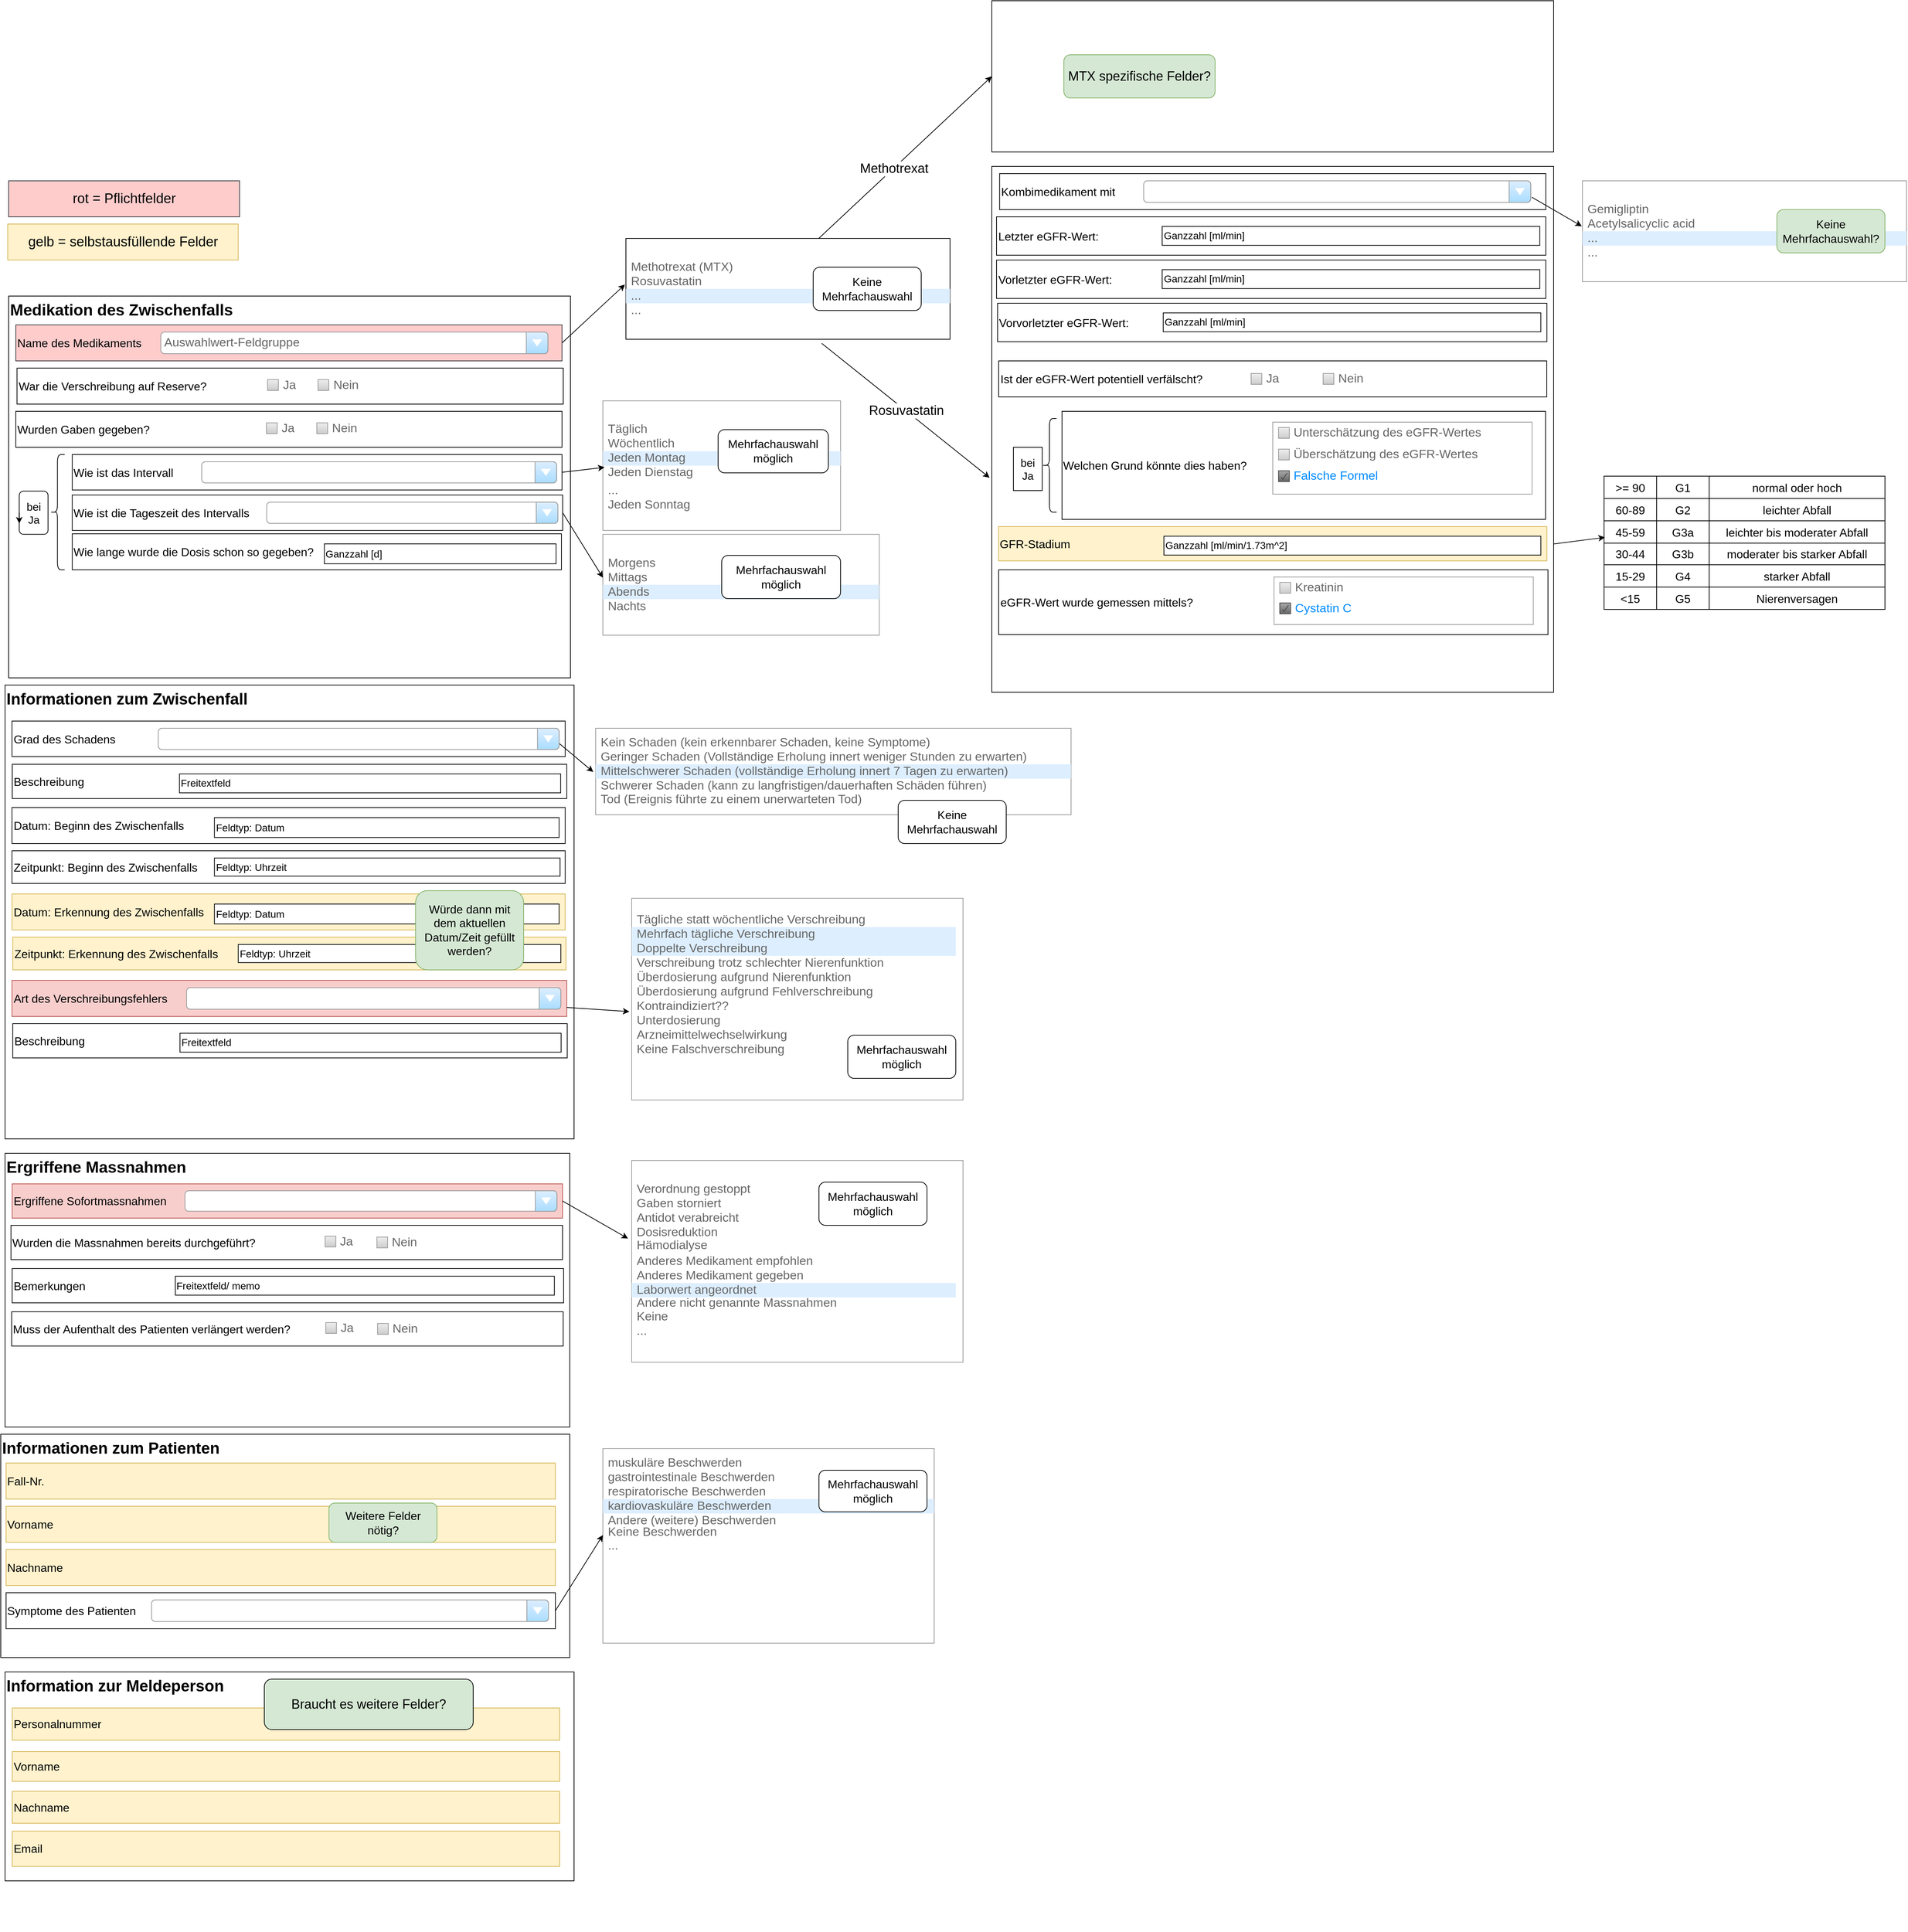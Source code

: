 <mxfile version="21.6.7" type="github">
  <diagram name="Seite-1" id="8O7nqMV1pDiucMTswJLM">
    <mxGraphModel dx="5698" dy="3601" grid="1" gridSize="10" guides="1" tooltips="1" connect="1" arrows="1" fold="1" page="1" pageScale="1" pageWidth="827" pageHeight="1169" math="0" shadow="0">
      <root>
        <mxCell id="0" />
        <mxCell id="1" parent="0" />
        <mxCell id="Xl2gw3tBLQ9xComEteI--39" value="&lt;font style=&quot;font-size: 18px;&quot;&gt;Rosuvastatin&lt;/font&gt;" style="endArrow=classic;html=1;rounded=0;exitX=0.604;exitY=1.04;exitDx=0;exitDy=0;entryX=-0.004;entryY=0.592;entryDx=0;entryDy=0;entryPerimeter=0;exitPerimeter=0;" edge="1" parent="1" source="Xl2gw3tBLQ9xComEteI--98" target="Xl2gw3tBLQ9xComEteI--36">
          <mxGeometry width="50" height="50" relative="1" as="geometry">
            <mxPoint x="-1480" y="-1500" as="sourcePoint" />
            <mxPoint x="-1330" y="-1610" as="targetPoint" />
          </mxGeometry>
        </mxCell>
        <mxCell id="Xl2gw3tBLQ9xComEteI--40" value="" style="html=1;whiteSpace=wrap;container=0;verticalAlign=top;align=left;fontStyle=1;fontSize=22;" vertex="1" parent="1">
          <mxGeometry x="-1560" y="-2110" width="780" height="210" as="geometry" />
        </mxCell>
        <mxCell id="Xl2gw3tBLQ9xComEteI--41" value="&lt;font style=&quot;font-size: 18px;&quot;&gt;Methotrexat&lt;/font&gt;" style="endArrow=classic;html=1;rounded=0;entryX=0;entryY=0.5;entryDx=0;entryDy=0;" edge="1" parent="1" source="Xl2gw3tBLQ9xComEteI--99" target="Xl2gw3tBLQ9xComEteI--40">
          <mxGeometry width="50" height="50" relative="1" as="geometry">
            <mxPoint x="-1654" y="-1640" as="sourcePoint" />
            <mxPoint x="-1386" y="-1603" as="targetPoint" />
          </mxGeometry>
        </mxCell>
        <mxCell id="Xl2gw3tBLQ9xComEteI--66" value="" style="shape=table;startSize=0;container=1;collapsible=0;childLayout=tableLayout;fontSize=16;" vertex="1" parent="1">
          <mxGeometry x="-710" y="-1450" width="390" height="185" as="geometry" />
        </mxCell>
        <mxCell id="Xl2gw3tBLQ9xComEteI--67" value="" style="shape=tableRow;horizontal=0;startSize=0;swimlaneHead=0;swimlaneBody=0;strokeColor=inherit;top=0;left=0;bottom=0;right=0;collapsible=0;dropTarget=0;fillColor=none;points=[[0,0.5],[1,0.5]];portConstraint=eastwest;fontSize=16;" vertex="1" parent="Xl2gw3tBLQ9xComEteI--66">
          <mxGeometry width="390" height="31" as="geometry" />
        </mxCell>
        <mxCell id="Xl2gw3tBLQ9xComEteI--68" value="&amp;gt;= 90" style="shape=partialRectangle;html=1;whiteSpace=wrap;connectable=0;strokeColor=inherit;overflow=hidden;fillColor=none;top=0;left=0;bottom=0;right=0;pointerEvents=1;fontSize=16;" vertex="1" parent="Xl2gw3tBLQ9xComEteI--67">
          <mxGeometry width="73" height="31" as="geometry">
            <mxRectangle width="73" height="31" as="alternateBounds" />
          </mxGeometry>
        </mxCell>
        <mxCell id="Xl2gw3tBLQ9xComEteI--69" value="G1" style="shape=partialRectangle;html=1;whiteSpace=wrap;connectable=0;strokeColor=inherit;overflow=hidden;fillColor=none;top=0;left=0;bottom=0;right=0;pointerEvents=1;fontSize=16;" vertex="1" parent="Xl2gw3tBLQ9xComEteI--67">
          <mxGeometry x="73" width="73" height="31" as="geometry">
            <mxRectangle width="73" height="31" as="alternateBounds" />
          </mxGeometry>
        </mxCell>
        <mxCell id="Xl2gw3tBLQ9xComEteI--70" value="normal oder hoch" style="shape=partialRectangle;html=1;whiteSpace=wrap;connectable=0;strokeColor=inherit;overflow=hidden;fillColor=none;top=0;left=0;bottom=0;right=0;pointerEvents=1;fontSize=16;" vertex="1" parent="Xl2gw3tBLQ9xComEteI--67">
          <mxGeometry x="146" width="244" height="31" as="geometry">
            <mxRectangle width="244" height="31" as="alternateBounds" />
          </mxGeometry>
        </mxCell>
        <mxCell id="Xl2gw3tBLQ9xComEteI--71" value="" style="shape=tableRow;horizontal=0;startSize=0;swimlaneHead=0;swimlaneBody=0;strokeColor=inherit;top=0;left=0;bottom=0;right=0;collapsible=0;dropTarget=0;fillColor=none;points=[[0,0.5],[1,0.5]];portConstraint=eastwest;fontSize=16;" vertex="1" parent="Xl2gw3tBLQ9xComEteI--66">
          <mxGeometry y="31" width="390" height="31" as="geometry" />
        </mxCell>
        <mxCell id="Xl2gw3tBLQ9xComEteI--72" value="60-89" style="shape=partialRectangle;html=1;whiteSpace=wrap;connectable=0;strokeColor=inherit;overflow=hidden;fillColor=none;top=0;left=0;bottom=0;right=0;pointerEvents=1;fontSize=16;" vertex="1" parent="Xl2gw3tBLQ9xComEteI--71">
          <mxGeometry width="73" height="31" as="geometry">
            <mxRectangle width="73" height="31" as="alternateBounds" />
          </mxGeometry>
        </mxCell>
        <mxCell id="Xl2gw3tBLQ9xComEteI--73" value="G2" style="shape=partialRectangle;html=1;whiteSpace=wrap;connectable=0;strokeColor=inherit;overflow=hidden;fillColor=none;top=0;left=0;bottom=0;right=0;pointerEvents=1;fontSize=16;" vertex="1" parent="Xl2gw3tBLQ9xComEteI--71">
          <mxGeometry x="73" width="73" height="31" as="geometry">
            <mxRectangle width="73" height="31" as="alternateBounds" />
          </mxGeometry>
        </mxCell>
        <mxCell id="Xl2gw3tBLQ9xComEteI--74" value="leichter Abfall" style="shape=partialRectangle;html=1;whiteSpace=wrap;connectable=0;strokeColor=inherit;overflow=hidden;fillColor=none;top=0;left=0;bottom=0;right=0;pointerEvents=1;fontSize=16;" vertex="1" parent="Xl2gw3tBLQ9xComEteI--71">
          <mxGeometry x="146" width="244" height="31" as="geometry">
            <mxRectangle width="244" height="31" as="alternateBounds" />
          </mxGeometry>
        </mxCell>
        <mxCell id="Xl2gw3tBLQ9xComEteI--75" value="" style="shape=tableRow;horizontal=0;startSize=0;swimlaneHead=0;swimlaneBody=0;strokeColor=inherit;top=0;left=0;bottom=0;right=0;collapsible=0;dropTarget=0;fillColor=none;points=[[0,0.5],[1,0.5]];portConstraint=eastwest;fontSize=16;" vertex="1" parent="Xl2gw3tBLQ9xComEteI--66">
          <mxGeometry y="62" width="390" height="31" as="geometry" />
        </mxCell>
        <mxCell id="Xl2gw3tBLQ9xComEteI--76" value="45-59" style="shape=partialRectangle;html=1;whiteSpace=wrap;connectable=0;strokeColor=inherit;overflow=hidden;fillColor=none;top=0;left=0;bottom=0;right=0;pointerEvents=1;fontSize=16;" vertex="1" parent="Xl2gw3tBLQ9xComEteI--75">
          <mxGeometry width="73" height="31" as="geometry">
            <mxRectangle width="73" height="31" as="alternateBounds" />
          </mxGeometry>
        </mxCell>
        <mxCell id="Xl2gw3tBLQ9xComEteI--77" value="G3a" style="shape=partialRectangle;html=1;whiteSpace=wrap;connectable=0;strokeColor=inherit;overflow=hidden;fillColor=none;top=0;left=0;bottom=0;right=0;pointerEvents=1;fontSize=16;" vertex="1" parent="Xl2gw3tBLQ9xComEteI--75">
          <mxGeometry x="73" width="73" height="31" as="geometry">
            <mxRectangle width="73" height="31" as="alternateBounds" />
          </mxGeometry>
        </mxCell>
        <mxCell id="Xl2gw3tBLQ9xComEteI--78" value="leichter bis moderater Abfall" style="shape=partialRectangle;html=1;whiteSpace=wrap;connectable=0;strokeColor=inherit;overflow=hidden;fillColor=none;top=0;left=0;bottom=0;right=0;pointerEvents=1;fontSize=16;" vertex="1" parent="Xl2gw3tBLQ9xComEteI--75">
          <mxGeometry x="146" width="244" height="31" as="geometry">
            <mxRectangle width="244" height="31" as="alternateBounds" />
          </mxGeometry>
        </mxCell>
        <mxCell id="Xl2gw3tBLQ9xComEteI--79" style="shape=tableRow;horizontal=0;startSize=0;swimlaneHead=0;swimlaneBody=0;strokeColor=inherit;top=0;left=0;bottom=0;right=0;collapsible=0;dropTarget=0;fillColor=none;points=[[0,0.5],[1,0.5]];portConstraint=eastwest;fontSize=16;" vertex="1" parent="Xl2gw3tBLQ9xComEteI--66">
          <mxGeometry y="93" width="390" height="30" as="geometry" />
        </mxCell>
        <mxCell id="Xl2gw3tBLQ9xComEteI--80" value="30-44" style="shape=partialRectangle;html=1;whiteSpace=wrap;connectable=0;strokeColor=inherit;overflow=hidden;fillColor=none;top=0;left=0;bottom=0;right=0;pointerEvents=1;fontSize=16;" vertex="1" parent="Xl2gw3tBLQ9xComEteI--79">
          <mxGeometry width="73" height="30" as="geometry">
            <mxRectangle width="73" height="30" as="alternateBounds" />
          </mxGeometry>
        </mxCell>
        <mxCell id="Xl2gw3tBLQ9xComEteI--81" value="G3b" style="shape=partialRectangle;html=1;whiteSpace=wrap;connectable=0;strokeColor=inherit;overflow=hidden;fillColor=none;top=0;left=0;bottom=0;right=0;pointerEvents=1;fontSize=16;" vertex="1" parent="Xl2gw3tBLQ9xComEteI--79">
          <mxGeometry x="73" width="73" height="30" as="geometry">
            <mxRectangle width="73" height="30" as="alternateBounds" />
          </mxGeometry>
        </mxCell>
        <mxCell id="Xl2gw3tBLQ9xComEteI--82" value="moderater bis starker Abfall" style="shape=partialRectangle;html=1;whiteSpace=wrap;connectable=0;strokeColor=inherit;overflow=hidden;fillColor=none;top=0;left=0;bottom=0;right=0;pointerEvents=1;fontSize=16;" vertex="1" parent="Xl2gw3tBLQ9xComEteI--79">
          <mxGeometry x="146" width="244" height="30" as="geometry">
            <mxRectangle width="244" height="30" as="alternateBounds" />
          </mxGeometry>
        </mxCell>
        <mxCell id="Xl2gw3tBLQ9xComEteI--83" style="shape=tableRow;horizontal=0;startSize=0;swimlaneHead=0;swimlaneBody=0;strokeColor=inherit;top=0;left=0;bottom=0;right=0;collapsible=0;dropTarget=0;fillColor=none;points=[[0,0.5],[1,0.5]];portConstraint=eastwest;fontSize=16;" vertex="1" parent="Xl2gw3tBLQ9xComEteI--66">
          <mxGeometry y="123" width="390" height="31" as="geometry" />
        </mxCell>
        <mxCell id="Xl2gw3tBLQ9xComEteI--84" value="15-29" style="shape=partialRectangle;html=1;whiteSpace=wrap;connectable=0;strokeColor=inherit;overflow=hidden;fillColor=none;top=0;left=0;bottom=0;right=0;pointerEvents=1;fontSize=16;" vertex="1" parent="Xl2gw3tBLQ9xComEteI--83">
          <mxGeometry width="73" height="31" as="geometry">
            <mxRectangle width="73" height="31" as="alternateBounds" />
          </mxGeometry>
        </mxCell>
        <mxCell id="Xl2gw3tBLQ9xComEteI--85" value="G4" style="shape=partialRectangle;html=1;whiteSpace=wrap;connectable=0;strokeColor=inherit;overflow=hidden;fillColor=none;top=0;left=0;bottom=0;right=0;pointerEvents=1;fontSize=16;" vertex="1" parent="Xl2gw3tBLQ9xComEteI--83">
          <mxGeometry x="73" width="73" height="31" as="geometry">
            <mxRectangle width="73" height="31" as="alternateBounds" />
          </mxGeometry>
        </mxCell>
        <mxCell id="Xl2gw3tBLQ9xComEteI--86" value="starker Abfall" style="shape=partialRectangle;html=1;whiteSpace=wrap;connectable=0;strokeColor=inherit;overflow=hidden;fillColor=none;top=0;left=0;bottom=0;right=0;pointerEvents=1;fontSize=16;" vertex="1" parent="Xl2gw3tBLQ9xComEteI--83">
          <mxGeometry x="146" width="244" height="31" as="geometry">
            <mxRectangle width="244" height="31" as="alternateBounds" />
          </mxGeometry>
        </mxCell>
        <mxCell id="Xl2gw3tBLQ9xComEteI--87" style="shape=tableRow;horizontal=0;startSize=0;swimlaneHead=0;swimlaneBody=0;strokeColor=inherit;top=0;left=0;bottom=0;right=0;collapsible=0;dropTarget=0;fillColor=none;points=[[0,0.5],[1,0.5]];portConstraint=eastwest;fontSize=16;" vertex="1" parent="Xl2gw3tBLQ9xComEteI--66">
          <mxGeometry y="154" width="390" height="31" as="geometry" />
        </mxCell>
        <mxCell id="Xl2gw3tBLQ9xComEteI--88" value="&amp;lt;15" style="shape=partialRectangle;html=1;whiteSpace=wrap;connectable=0;strokeColor=inherit;overflow=hidden;fillColor=none;top=0;left=0;bottom=0;right=0;pointerEvents=1;fontSize=16;" vertex="1" parent="Xl2gw3tBLQ9xComEteI--87">
          <mxGeometry width="73" height="31" as="geometry">
            <mxRectangle width="73" height="31" as="alternateBounds" />
          </mxGeometry>
        </mxCell>
        <mxCell id="Xl2gw3tBLQ9xComEteI--89" value="G5" style="shape=partialRectangle;html=1;whiteSpace=wrap;connectable=0;strokeColor=inherit;overflow=hidden;fillColor=none;top=0;left=0;bottom=0;right=0;pointerEvents=1;fontSize=16;" vertex="1" parent="Xl2gw3tBLQ9xComEteI--87">
          <mxGeometry x="73" width="73" height="31" as="geometry">
            <mxRectangle width="73" height="31" as="alternateBounds" />
          </mxGeometry>
        </mxCell>
        <mxCell id="Xl2gw3tBLQ9xComEteI--90" value="Nierenversagen" style="shape=partialRectangle;html=1;whiteSpace=wrap;connectable=0;strokeColor=inherit;overflow=hidden;fillColor=none;top=0;left=0;bottom=0;right=0;pointerEvents=1;fontSize=16;" vertex="1" parent="Xl2gw3tBLQ9xComEteI--87">
          <mxGeometry x="146" width="244" height="31" as="geometry">
            <mxRectangle width="244" height="31" as="alternateBounds" />
          </mxGeometry>
        </mxCell>
        <mxCell id="Xl2gw3tBLQ9xComEteI--91" value="" style="endArrow=classic;html=1;rounded=0;entryX=0.003;entryY=0.742;entryDx=0;entryDy=0;entryPerimeter=0;exitX=1;exitY=0.5;exitDx=0;exitDy=0;" edge="1" parent="1" source="Xl2gw3tBLQ9xComEteI--61" target="Xl2gw3tBLQ9xComEteI--75">
          <mxGeometry width="50" height="50" relative="1" as="geometry">
            <mxPoint x="-1673" y="315" as="sourcePoint" />
            <mxPoint x="-1590" y="290" as="targetPoint" />
          </mxGeometry>
        </mxCell>
        <mxCell id="Xl2gw3tBLQ9xComEteI--105" value="" style="strokeWidth=1;shadow=0;dashed=0;align=center;html=1;shape=mxgraph.mockup.forms.rrect;rSize=0;strokeColor=#999999;fillColor=#ffffff;" vertex="1" parent="1">
          <mxGeometry x="-1370" y="-1580" width="590" height="430" as="geometry" />
        </mxCell>
        <mxCell id="Xl2gw3tBLQ9xComEteI--106" value="Gemigliptin" style="strokeWidth=1;shadow=0;dashed=0;align=center;html=1;shape=mxgraph.mockup.forms.anchor;fontSize=17;fontColor=#666666;align=left;spacingLeft=5;resizeWidth=1;whiteSpace=wrap;" vertex="1" parent="Xl2gw3tBLQ9xComEteI--105">
          <mxGeometry width="450.0" height="20" relative="1" as="geometry">
            <mxPoint y="30" as="offset" />
          </mxGeometry>
        </mxCell>
        <mxCell id="Xl2gw3tBLQ9xComEteI--107" value="Acetylsalicyclic acid" style="strokeWidth=1;shadow=0;dashed=0;align=center;html=1;shape=mxgraph.mockup.forms.anchor;fontSize=17;fontColor=#666666;align=left;spacingLeft=5;resizeWidth=1;whiteSpace=wrap;" vertex="1" parent="Xl2gw3tBLQ9xComEteI--105">
          <mxGeometry width="450.0" height="20" relative="1" as="geometry">
            <mxPoint y="50" as="offset" />
          </mxGeometry>
        </mxCell>
        <mxCell id="Xl2gw3tBLQ9xComEteI--108" value="..." style="strokeWidth=1;shadow=0;dashed=0;align=center;html=1;shape=mxgraph.mockup.forms.rrect;rSize=0;fontSize=17;fontColor=#666666;align=left;spacingLeft=5;fillColor=#ddeeff;strokeColor=none;resizeWidth=1;whiteSpace=wrap;" vertex="1" parent="Xl2gw3tBLQ9xComEteI--105">
          <mxGeometry width="450.0" height="20" relative="1" as="geometry">
            <mxPoint y="70" as="offset" />
          </mxGeometry>
        </mxCell>
        <mxCell id="Xl2gw3tBLQ9xComEteI--109" value="..." style="strokeWidth=1;shadow=0;dashed=0;align=center;html=1;shape=mxgraph.mockup.forms.anchor;fontSize=17;fontColor=#666666;align=left;spacingLeft=5;resizeWidth=1;whiteSpace=wrap;" vertex="1" parent="Xl2gw3tBLQ9xComEteI--105">
          <mxGeometry width="450.0" height="20" relative="1" as="geometry">
            <mxPoint y="90" as="offset" />
          </mxGeometry>
        </mxCell>
        <mxCell id="Xl2gw3tBLQ9xComEteI--110" value="&lt;font style=&quot;font-size: 16px;&quot;&gt;Keine Mehrfachauswahl?&lt;/font&gt;" style="rounded=1;whiteSpace=wrap;html=1;fillColor=#d5e8d4;strokeColor=#82b366;" vertex="1" parent="Xl2gw3tBLQ9xComEteI--105">
          <mxGeometry x="270" y="40" width="150" height="60" as="geometry" />
        </mxCell>
        <mxCell id="Xl2gw3tBLQ9xComEteI--36" value="" style="html=1;whiteSpace=wrap;container=0;verticalAlign=top;align=left;fontStyle=1;fontSize=22;" vertex="1" parent="Xl2gw3tBLQ9xComEteI--105">
          <mxGeometry x="-190" y="-300" width="780" height="730" as="geometry" />
        </mxCell>
        <mxCell id="Xl2gw3tBLQ9xComEteI--60" value="&lt;font style=&quot;font-size: 16px;&quot;&gt;GFR-Stadium&lt;/font&gt;" style="html=1;whiteSpace=wrap;container=1;align=left;movable=1;resizable=1;rotatable=1;deletable=1;editable=1;locked=0;connectable=1;fillColor=#fff2cc;strokeColor=#d6b656;" vertex="1" parent="Xl2gw3tBLQ9xComEteI--105">
          <mxGeometry x="-180.65" y="200" width="761.29" height="47.6" as="geometry" />
        </mxCell>
        <mxCell id="Xl2gw3tBLQ9xComEteI--61" value="&lt;font style=&quot;font-size: 14px;&quot;&gt;Ganzzahl [ml/min/1.73m^2]&lt;/font&gt;" style="rounded=0;whiteSpace=wrap;html=1;align=left;" vertex="1" parent="Xl2gw3tBLQ9xComEteI--60">
          <mxGeometry x="229.581" y="13.328" width="523.307" height="26.294" as="geometry" />
        </mxCell>
        <mxCell id="Xl2gw3tBLQ9xComEteI--62" value="&lt;font style=&quot;font-size: 16px;&quot;&gt;eGFR-Wert wurde gemessen mittels?&amp;nbsp;&lt;/font&gt;" style="html=1;whiteSpace=wrap;container=1;align=left;movable=1;resizable=1;rotatable=1;deletable=1;editable=1;locked=0;connectable=1;" vertex="1" parent="Xl2gw3tBLQ9xComEteI--105">
          <mxGeometry x="-180.47" y="260" width="762.65" height="90" as="geometry" />
        </mxCell>
        <mxCell id="Xl2gw3tBLQ9xComEteI--63" value="" style="strokeWidth=1;shadow=0;dashed=0;align=center;html=1;shape=mxgraph.mockup.forms.rrect;rSize=0;strokeColor=#999999;fillColor=#ffffff;recursiveResize=0;movable=0;resizable=0;rotatable=0;deletable=0;editable=0;locked=1;connectable=0;" vertex="1" parent="Xl2gw3tBLQ9xComEteI--62">
          <mxGeometry x="382.25" y="10" width="360" height="66" as="geometry" />
        </mxCell>
        <mxCell id="Xl2gw3tBLQ9xComEteI--64" value="Kreatinin" style="strokeWidth=1;shadow=0;dashed=0;align=center;html=1;shape=mxgraph.mockup.forms.rrect;rSize=0;fillColor=#eeeeee;strokeColor=#999999;gradientColor=#cccccc;align=left;spacingLeft=4;fontSize=17;fontColor=#666666;labelPosition=right;" vertex="1" parent="Xl2gw3tBLQ9xComEteI--63">
          <mxGeometry x="8" y="7.5" width="15" height="15" as="geometry" />
        </mxCell>
        <mxCell id="Xl2gw3tBLQ9xComEteI--65" value="Cystatin C" style="strokeWidth=1;shadow=0;dashed=0;align=center;html=1;shape=mxgraph.mockup.forms.checkbox;rSize=0;resizable=0;fillColor=#aaaaaa;strokeColor=#444444;gradientColor=#666666;align=left;spacingLeft=4;fontSize=17;fontColor=#008cff;labelPosition=right;" vertex="1" parent="Xl2gw3tBLQ9xComEteI--63">
          <mxGeometry x="8" y="36" width="15" height="15" as="geometry" />
        </mxCell>
        <mxCell id="Xl2gw3tBLQ9xComEteI--37" value="&lt;font style=&quot;font-size: 16px;&quot;&gt;Kombimedikament mit&lt;/font&gt;" style="html=1;whiteSpace=wrap;container=1;align=left;movable=1;resizable=1;rotatable=1;deletable=1;editable=1;locked=0;connectable=1;" vertex="1" parent="Xl2gw3tBLQ9xComEteI--105">
          <mxGeometry x="-179.18" y="-290.001" width="758.37" height="50" as="geometry" />
        </mxCell>
        <mxCell id="Xl2gw3tBLQ9xComEteI--38" value="&lt;table&gt;&lt;tbody&gt;&lt;tr&gt;&lt;td&gt;&lt;br&gt;&lt;/td&gt;&lt;/tr&gt;&lt;tr&gt;&lt;td&gt;&lt;br&gt;&lt;/td&gt;&lt;/tr&gt;&lt;tr&gt;&lt;td&gt;&lt;br&gt;&lt;/td&gt;&lt;/tr&gt;&lt;tr&gt;&lt;td&gt;&lt;br&gt;&lt;/td&gt;&lt;/tr&gt;&lt;tr&gt;&lt;td&gt;&lt;br&gt;&lt;/td&gt;&lt;/tr&gt;&lt;/tbody&gt;&lt;/table&gt;" style="strokeWidth=1;shadow=0;dashed=0;align=center;html=1;shape=mxgraph.mockup.forms.comboBox;strokeColor=#999999;fillColor=#ddeeff;align=left;fillColor2=#aaddff;mainText=;fontColor=#666666;fontSize=17;spacingLeft=3;container=0;movable=1;resizable=1;rotatable=1;deletable=1;editable=1;locked=0;connectable=1;" vertex="1" parent="Xl2gw3tBLQ9xComEteI--37">
          <mxGeometry x="200" y="10.001" width="537.41" height="30" as="geometry" />
        </mxCell>
        <mxCell id="Xl2gw3tBLQ9xComEteI--47" value="&lt;font style=&quot;font-size: 16px;&quot;&gt;Letzter eGFR-Wert:&lt;/font&gt;" style="html=1;whiteSpace=wrap;container=1;align=left;movable=1;resizable=1;rotatable=1;deletable=1;editable=1;locked=0;connectable=1;" vertex="1" parent="Xl2gw3tBLQ9xComEteI--105">
          <mxGeometry x="-183.46" y="-230" width="762.65" height="53.33" as="geometry" />
        </mxCell>
        <mxCell id="Xl2gw3tBLQ9xComEteI--48" value="&lt;font style=&quot;font-size: 14px;&quot;&gt;Ganzzahl [ml/min]&lt;/font&gt;" style="rounded=0;whiteSpace=wrap;html=1;align=left;" vertex="1" parent="Xl2gw3tBLQ9xComEteI--47">
          <mxGeometry x="229.991" y="13.328" width="524.242" height="26.294" as="geometry" />
        </mxCell>
        <mxCell id="Xl2gw3tBLQ9xComEteI--271" value="&lt;font style=&quot;font-size: 16px;&quot;&gt;Vorletzter eGFR-Wert:&lt;/font&gt;" style="html=1;whiteSpace=wrap;container=1;align=left;movable=1;resizable=1;rotatable=1;deletable=1;editable=1;locked=0;connectable=1;" vertex="1" parent="Xl2gw3tBLQ9xComEteI--105">
          <mxGeometry x="-183.46" y="-170" width="762.65" height="53.33" as="geometry" />
        </mxCell>
        <mxCell id="Xl2gw3tBLQ9xComEteI--272" value="&lt;font style=&quot;font-size: 14px;&quot;&gt;Ganzzahl [ml/min]&lt;/font&gt;" style="rounded=0;whiteSpace=wrap;html=1;align=left;" vertex="1" parent="Xl2gw3tBLQ9xComEteI--271">
          <mxGeometry x="229.991" y="13.328" width="524.242" height="26.294" as="geometry" />
        </mxCell>
        <mxCell id="Xl2gw3tBLQ9xComEteI--273" value="&lt;font style=&quot;font-size: 16px;&quot;&gt;Vorvorletzter eGFR-Wert:&lt;/font&gt;" style="html=1;whiteSpace=wrap;container=1;align=left;movable=1;resizable=1;rotatable=1;deletable=1;editable=1;locked=0;connectable=1;" vertex="1" parent="Xl2gw3tBLQ9xComEteI--105">
          <mxGeometry x="-182.01" y="-110" width="762.65" height="53.33" as="geometry" />
        </mxCell>
        <mxCell id="Xl2gw3tBLQ9xComEteI--274" value="&lt;font style=&quot;font-size: 14px;&quot;&gt;Ganzzahl [ml/min]&lt;/font&gt;" style="rounded=0;whiteSpace=wrap;html=1;align=left;" vertex="1" parent="Xl2gw3tBLQ9xComEteI--273">
          <mxGeometry x="229.991" y="13.328" width="524.242" height="26.294" as="geometry" />
        </mxCell>
        <mxCell id="Xl2gw3tBLQ9xComEteI--120" value="Informationen zum Zwischenfall" style="html=1;whiteSpace=wrap;container=1;verticalAlign=top;align=left;fontStyle=1;fontSize=22;" vertex="1" parent="1">
          <mxGeometry x="-2930" y="-1160" width="790" height="630" as="geometry" />
        </mxCell>
        <mxCell id="Xl2gw3tBLQ9xComEteI--121" value="&lt;font style=&quot;font-size: 16px;&quot;&gt;Grad des Schadens&lt;/font&gt;" style="html=1;whiteSpace=wrap;container=1;align=left;movable=1;resizable=1;rotatable=1;deletable=1;editable=1;locked=0;connectable=1;" vertex="1" parent="Xl2gw3tBLQ9xComEteI--120">
          <mxGeometry x="9.634" y="50" width="768.093" height="49.23" as="geometry" />
        </mxCell>
        <mxCell id="Xl2gw3tBLQ9xComEteI--122" value="" style="strokeWidth=1;shadow=0;dashed=0;align=center;html=1;shape=mxgraph.mockup.forms.comboBox;strokeColor=#999999;fillColor=#ddeeff;align=left;fillColor2=#aaddff;mainText=;fontColor=#666666;fontSize=17;spacingLeft=3;movable=1;resizable=1;rotatable=1;deletable=1;editable=1;locked=0;connectable=1;" vertex="1" parent="Xl2gw3tBLQ9xComEteI--121">
          <mxGeometry x="203.05" y="10" width="556.57" height="29.38" as="geometry" />
        </mxCell>
        <mxCell id="Xl2gw3tBLQ9xComEteI--123" value="&lt;font style=&quot;font-size: 16px;&quot;&gt;Zeitpunkt: Beginn des Zwischenfalls&lt;/font&gt;" style="html=1;whiteSpace=wrap;container=1;align=left;movable=1;resizable=1;rotatable=1;deletable=1;editable=1;locked=0;connectable=1;" vertex="1" parent="Xl2gw3tBLQ9xComEteI--120">
          <mxGeometry x="9.632" y="230" width="768.093" height="45.38" as="geometry" />
        </mxCell>
        <mxCell id="Xl2gw3tBLQ9xComEteI--124" value="&lt;font style=&quot;font-size: 14px;&quot;&gt;Feldtyp: Uhrzeit&lt;/font&gt;" style="rounded=0;whiteSpace=wrap;html=1;align=left;" vertex="1" parent="Xl2gw3tBLQ9xComEteI--123">
          <mxGeometry x="281.067" y="10.16" width="479.862" height="25.07" as="geometry" />
        </mxCell>
        <mxCell id="Xl2gw3tBLQ9xComEteI--125" value="&lt;font style=&quot;font-size: 16px;&quot;&gt;Datum: Beginn des Zwischenfalls&lt;/font&gt;" style="html=1;whiteSpace=wrap;container=1;align=left;movable=1;resizable=1;rotatable=1;deletable=1;editable=1;locked=0;connectable=1;" vertex="1" parent="Xl2gw3tBLQ9xComEteI--120">
          <mxGeometry x="9.632" y="170" width="768.093" height="50" as="geometry" />
        </mxCell>
        <mxCell id="Xl2gw3tBLQ9xComEteI--126" value="&lt;font style=&quot;font-size: 14px;&quot;&gt;Feldtyp: Datum&lt;/font&gt;" style="rounded=0;whiteSpace=wrap;html=1;align=left;" vertex="1" parent="Xl2gw3tBLQ9xComEteI--125">
          <mxGeometry x="281.067" y="14" width="478.547" height="27.62" as="geometry" />
        </mxCell>
        <mxCell id="Xl2gw3tBLQ9xComEteI--127" value="&lt;font style=&quot;font-size: 16px;&quot;&gt;Art des Verschreibungsfehlers&lt;/font&gt;" style="html=1;whiteSpace=wrap;container=1;align=left;movable=1;resizable=1;rotatable=1;deletable=1;editable=1;locked=0;connectable=1;fillColor=#f8cecc;strokeColor=#b85450;" vertex="1" parent="Xl2gw3tBLQ9xComEteI--120">
          <mxGeometry x="9.637" y="410" width="770.235" height="50" as="geometry" />
        </mxCell>
        <mxCell id="Xl2gw3tBLQ9xComEteI--128" value="&lt;table&gt;&lt;tbody&gt;&lt;tr&gt;&lt;td&gt;&lt;br&gt;&lt;/td&gt;&lt;/tr&gt;&lt;tr&gt;&lt;td&gt;&lt;br&gt;&lt;/td&gt;&lt;/tr&gt;&lt;tr&gt;&lt;td&gt;&lt;br&gt;&lt;/td&gt;&lt;/tr&gt;&lt;tr&gt;&lt;td&gt;&lt;br&gt;&lt;/td&gt;&lt;/tr&gt;&lt;tr&gt;&lt;td&gt;&lt;br&gt;&lt;/td&gt;&lt;/tr&gt;&lt;/tbody&gt;&lt;/table&gt;" style="strokeWidth=1;shadow=0;dashed=0;align=center;html=1;shape=mxgraph.mockup.forms.comboBox;strokeColor=#999999;fillColor=#ddeeff;align=left;fillColor2=#aaddff;mainText=;fontColor=#666666;fontSize=17;spacingLeft=3;container=0;movable=1;resizable=1;rotatable=1;deletable=1;editable=1;locked=0;connectable=1;" vertex="1" parent="Xl2gw3tBLQ9xComEteI--127">
          <mxGeometry x="242.393" y="10" width="519.61" height="30" as="geometry" />
        </mxCell>
        <mxCell id="Xl2gw3tBLQ9xComEteI--129" value="&lt;font style=&quot;font-size: 16px;&quot;&gt;Datum: Erkennung des Zwischenfalls&lt;/font&gt;" style="html=1;whiteSpace=wrap;container=1;align=left;movable=1;resizable=1;rotatable=1;deletable=1;editable=1;locked=0;connectable=1;fillColor=#fff2cc;strokeColor=#d6b656;" vertex="1" parent="Xl2gw3tBLQ9xComEteI--120">
          <mxGeometry x="9.632" y="290" width="768.093" height="50" as="geometry" />
        </mxCell>
        <mxCell id="Xl2gw3tBLQ9xComEteI--130" value="&lt;font style=&quot;font-size: 14px;&quot;&gt;Feldtyp: Datum&lt;/font&gt;" style="rounded=0;whiteSpace=wrap;html=1;align=left;" vertex="1" parent="Xl2gw3tBLQ9xComEteI--129">
          <mxGeometry x="281.067" y="14" width="478.547" height="27.62" as="geometry" />
        </mxCell>
        <mxCell id="Xl2gw3tBLQ9xComEteI--131" value="&lt;font style=&quot;font-size: 16px;&quot;&gt;Zeitpunkt: Erkennung des Zwischenfalls&lt;/font&gt;" style="html=1;whiteSpace=wrap;container=1;align=left;movable=1;resizable=1;rotatable=1;deletable=1;editable=1;locked=0;connectable=1;fillColor=#fff2cc;strokeColor=#d6b656;" vertex="1" parent="Xl2gw3tBLQ9xComEteI--120">
          <mxGeometry x="10.706" y="350" width="768.093" height="45.38" as="geometry" />
        </mxCell>
        <mxCell id="Xl2gw3tBLQ9xComEteI--132" value="&lt;font style=&quot;font-size: 14px;&quot;&gt;Feldtyp: Uhrzeit&lt;/font&gt;" style="rounded=0;whiteSpace=wrap;html=1;align=left;" vertex="1" parent="Xl2gw3tBLQ9xComEteI--131">
          <mxGeometry x="313.091" y="10.16" width="447.842" height="25.07" as="geometry" />
        </mxCell>
        <mxCell id="Xl2gw3tBLQ9xComEteI--133" value="&lt;font style=&quot;font-size: 16px;&quot;&gt;Beschreibung&lt;/font&gt;" style="html=1;whiteSpace=wrap;container=1;align=left;movable=1;resizable=1;rotatable=1;deletable=1;editable=1;locked=0;connectable=1;" vertex="1" parent="Xl2gw3tBLQ9xComEteI--120">
          <mxGeometry x="10.038" y="110" width="769.833" height="47.6" as="geometry" />
        </mxCell>
        <mxCell id="Xl2gw3tBLQ9xComEteI--134" value="&lt;font style=&quot;font-size: 14px;&quot;&gt;Freitextfeld&lt;/font&gt;" style="rounded=0;whiteSpace=wrap;html=1;align=left;" vertex="1" parent="Xl2gw3tBLQ9xComEteI--133">
          <mxGeometry x="232.157" y="13.328" width="529.18" height="26.294" as="geometry" />
        </mxCell>
        <mxCell id="Xl2gw3tBLQ9xComEteI--135" value="&lt;font style=&quot;font-size: 16px;&quot;&gt;Beschreibung&lt;/font&gt;" style="html=1;whiteSpace=wrap;container=1;align=left;movable=1;resizable=1;rotatable=1;deletable=1;editable=1;locked=0;connectable=1;" vertex="1" parent="Xl2gw3tBLQ9xComEteI--120">
          <mxGeometry x="10.705" y="470" width="769.833" height="47.6" as="geometry" />
        </mxCell>
        <mxCell id="Xl2gw3tBLQ9xComEteI--136" value="&lt;font style=&quot;font-size: 14px;&quot;&gt;Freitextfeld&lt;/font&gt;" style="rounded=0;whiteSpace=wrap;html=1;align=left;" vertex="1" parent="Xl2gw3tBLQ9xComEteI--135">
          <mxGeometry x="232.157" y="13.328" width="529.18" height="26.294" as="geometry" />
        </mxCell>
        <mxCell id="Xl2gw3tBLQ9xComEteI--305" value="&lt;font style=&quot;font-size: 16px;&quot;&gt;Würde dann mit dem aktuellen Datum/Zeit gefüllt werden?&lt;/font&gt;" style="rounded=1;whiteSpace=wrap;html=1;fillColor=#d5e8d4;strokeColor=#82b366;" vertex="1" parent="Xl2gw3tBLQ9xComEteI--120">
          <mxGeometry x="570" y="285.38" width="150" height="110" as="geometry" />
        </mxCell>
        <mxCell id="Xl2gw3tBLQ9xComEteI--137" value="" style="strokeWidth=1;shadow=0;dashed=0;align=center;html=1;shape=mxgraph.mockup.forms.rrect;rSize=0;strokeColor=#999999;fillColor=#ffffff;" vertex="1" parent="1">
          <mxGeometry x="-2060" y="-864" width="460" height="280" as="geometry" />
        </mxCell>
        <mxCell id="Xl2gw3tBLQ9xComEteI--138" value="Tägliche statt wöchentliche Verschreibung" style="strokeWidth=1;shadow=0;dashed=0;align=center;html=1;shape=mxgraph.mockup.forms.anchor;fontSize=17;fontColor=#666666;align=left;spacingLeft=5;resizeWidth=1;whiteSpace=wrap;movable=0;resizable=0;rotatable=0;deletable=0;editable=0;locked=1;connectable=0;" vertex="1" parent="Xl2gw3tBLQ9xComEteI--137">
          <mxGeometry width="450" height="20" relative="1" as="geometry">
            <mxPoint y="20" as="offset" />
          </mxGeometry>
        </mxCell>
        <mxCell id="Xl2gw3tBLQ9xComEteI--139" value="Mehrfach tägliche Verschreibung" style="strokeWidth=1;shadow=0;dashed=0;align=center;html=1;shape=mxgraph.mockup.forms.rrect;rSize=0;fontSize=17;fontColor=#666666;align=left;spacingLeft=5;fillColor=#ddeeff;strokeColor=none;resizeWidth=1;whiteSpace=wrap;labelBorderColor=none;movable=0;resizable=0;rotatable=0;deletable=0;editable=0;locked=1;connectable=0;" vertex="1" parent="Xl2gw3tBLQ9xComEteI--137">
          <mxGeometry width="450" height="20" relative="1" as="geometry">
            <mxPoint y="40" as="offset" />
          </mxGeometry>
        </mxCell>
        <mxCell id="Xl2gw3tBLQ9xComEteI--140" value="Überdosierung aufgrund Nierenfunktion" style="strokeWidth=1;shadow=0;dashed=0;align=center;html=1;shape=mxgraph.mockup.forms.anchor;fontSize=17;fontColor=#666666;align=left;spacingLeft=5;resizeWidth=1;whiteSpace=wrap;movable=1;resizable=1;rotatable=1;deletable=1;editable=1;locked=0;connectable=1;" vertex="1" parent="Xl2gw3tBLQ9xComEteI--137">
          <mxGeometry width="450" height="20" relative="1" as="geometry">
            <mxPoint y="100" as="offset" />
          </mxGeometry>
        </mxCell>
        <mxCell id="Xl2gw3tBLQ9xComEteI--141" value="Arzneimittelwechselwirkung" style="strokeWidth=1;shadow=0;dashed=0;align=center;html=1;shape=mxgraph.mockup.forms.anchor;fontSize=17;fontColor=#666666;align=left;spacingLeft=5;resizeWidth=1;whiteSpace=wrap;movable=1;resizable=1;rotatable=1;deletable=1;editable=1;locked=0;connectable=1;" vertex="1" parent="Xl2gw3tBLQ9xComEteI--137">
          <mxGeometry y="180" width="450" height="20" as="geometry" />
        </mxCell>
        <mxCell id="Xl2gw3tBLQ9xComEteI--142" value="Keine Falschverschreibung" style="strokeWidth=1;shadow=0;dashed=0;align=center;html=1;shape=mxgraph.mockup.forms.anchor;fontSize=17;fontColor=#666666;align=left;spacingLeft=5;resizeWidth=1;whiteSpace=wrap;movable=1;resizable=1;rotatable=1;deletable=1;editable=1;locked=0;connectable=1;" vertex="1" parent="Xl2gw3tBLQ9xComEteI--137">
          <mxGeometry y="200" width="450" height="20" as="geometry" />
        </mxCell>
        <mxCell id="Xl2gw3tBLQ9xComEteI--143" value="Kontraindiziert??" style="strokeWidth=1;shadow=0;dashed=0;align=center;html=1;shape=mxgraph.mockup.forms.anchor;fontSize=17;fontColor=#666666;align=left;spacingLeft=5;resizeWidth=1;whiteSpace=wrap;movable=1;resizable=1;rotatable=1;deletable=1;editable=1;locked=0;connectable=1;" vertex="1" parent="Xl2gw3tBLQ9xComEteI--137">
          <mxGeometry y="140" width="450" height="20" as="geometry" />
        </mxCell>
        <mxCell id="Xl2gw3tBLQ9xComEteI--144" value="Doppelte Verschreibung" style="strokeWidth=1;shadow=0;dashed=0;align=center;html=1;shape=mxgraph.mockup.forms.rrect;rSize=0;fontSize=17;fontColor=#666666;align=left;spacingLeft=5;fillColor=#ddeeff;strokeColor=none;resizeWidth=1;whiteSpace=wrap;labelBorderColor=none;movable=0;resizable=0;rotatable=0;deletable=0;editable=0;locked=1;connectable=0;" vertex="1" parent="Xl2gw3tBLQ9xComEteI--137">
          <mxGeometry y="60" width="450" height="20" as="geometry" />
        </mxCell>
        <mxCell id="Xl2gw3tBLQ9xComEteI--145" value="&lt;font style=&quot;font-size: 16px;&quot;&gt;Mehrfachauswahl möglich&lt;/font&gt;" style="rounded=1;whiteSpace=wrap;html=1;" vertex="1" parent="Xl2gw3tBLQ9xComEteI--137">
          <mxGeometry x="300" y="190" width="150" height="60" as="geometry" />
        </mxCell>
        <mxCell id="Xl2gw3tBLQ9xComEteI--146" value="Verschreibung trotz schlechter Nierenfunktion" style="strokeWidth=1;shadow=0;dashed=0;align=center;html=1;shape=mxgraph.mockup.forms.anchor;fontSize=17;fontColor=#666666;align=left;spacingLeft=5;resizeWidth=1;whiteSpace=wrap;movable=1;resizable=1;rotatable=1;deletable=1;editable=1;locked=0;connectable=1;" vertex="1" parent="Xl2gw3tBLQ9xComEteI--137">
          <mxGeometry y="80" width="450" height="20" as="geometry" />
        </mxCell>
        <mxCell id="Xl2gw3tBLQ9xComEteI--147" value="Überdosierung aufgrund Fehlverschreibung" style="strokeWidth=1;shadow=0;dashed=0;align=center;html=1;shape=mxgraph.mockup.forms.anchor;fontSize=17;fontColor=#666666;align=left;spacingLeft=5;resizeWidth=1;whiteSpace=wrap;movable=1;resizable=1;rotatable=1;deletable=1;editable=1;locked=0;connectable=1;" vertex="1" parent="Xl2gw3tBLQ9xComEteI--137">
          <mxGeometry y="120" width="450" height="20" as="geometry" />
        </mxCell>
        <mxCell id="Xl2gw3tBLQ9xComEteI--148" value="Unterdosierung" style="strokeWidth=1;shadow=0;dashed=0;align=center;html=1;shape=mxgraph.mockup.forms.anchor;fontSize=17;fontColor=#666666;align=left;spacingLeft=5;resizeWidth=1;whiteSpace=wrap;movable=1;resizable=1;rotatable=1;deletable=1;editable=1;locked=0;connectable=1;" vertex="1" parent="Xl2gw3tBLQ9xComEteI--137">
          <mxGeometry y="160" width="450" height="20" as="geometry" />
        </mxCell>
        <mxCell id="Xl2gw3tBLQ9xComEteI--149" value="" style="endArrow=classic;html=1;rounded=0;exitX=1;exitY=0.75;exitDx=0;exitDy=0;entryX=-0.007;entryY=0.562;entryDx=0;entryDy=0;entryPerimeter=0;" edge="1" parent="1" source="Xl2gw3tBLQ9xComEteI--127" target="Xl2gw3tBLQ9xComEteI--137">
          <mxGeometry width="50" height="50" relative="1" as="geometry">
            <mxPoint x="-2080" y="-720" as="sourcePoint" />
            <mxPoint x="-1950" y="-1000" as="targetPoint" />
          </mxGeometry>
        </mxCell>
        <mxCell id="Xl2gw3tBLQ9xComEteI--151" value="" style="strokeWidth=1;shadow=0;dashed=0;align=center;html=1;shape=mxgraph.mockup.forms.rrect;rSize=0;strokeColor=#999999;fillColor=#ffffff;" vertex="1" parent="1">
          <mxGeometry x="-2110" y="-1100" width="660" height="120" as="geometry" />
        </mxCell>
        <mxCell id="Xl2gw3tBLQ9xComEteI--152" value="Kein Schaden (kein erkennbarer Schaden, keine Symptome)" style="strokeWidth=1;shadow=0;dashed=0;align=center;html=1;shape=mxgraph.mockup.forms.anchor;fontSize=17;fontColor=#666666;align=left;spacingLeft=5;resizeWidth=1;whiteSpace=wrap;strokeColor=#000000;" vertex="1" parent="Xl2gw3tBLQ9xComEteI--151">
          <mxGeometry width="660.0" height="20" relative="1" as="geometry">
            <mxPoint y="10" as="offset" />
          </mxGeometry>
        </mxCell>
        <mxCell id="Xl2gw3tBLQ9xComEteI--153" value="Geringer Schaden (Vollständige Erholung innert weniger Stunden zu erwarten)" style="strokeWidth=1;shadow=0;dashed=0;align=center;html=1;shape=mxgraph.mockup.forms.anchor;fontSize=17;fontColor=#666666;align=left;spacingLeft=5;resizeWidth=1;whiteSpace=wrap;" vertex="1" parent="Xl2gw3tBLQ9xComEteI--151">
          <mxGeometry width="660.0" height="20" relative="1" as="geometry">
            <mxPoint y="30" as="offset" />
          </mxGeometry>
        </mxCell>
        <mxCell id="Xl2gw3tBLQ9xComEteI--154" value="Mittelschwerer Schaden (vollständige Erholung innert 7 Tagen zu erwarten)" style="strokeWidth=1;shadow=0;dashed=0;align=center;html=1;shape=mxgraph.mockup.forms.rrect;rSize=0;fontSize=17;fontColor=#666666;align=left;spacingLeft=5;fillColor=#ddeeff;strokeColor=none;resizeWidth=1;whiteSpace=wrap;" vertex="1" parent="Xl2gw3tBLQ9xComEteI--151">
          <mxGeometry width="660.0" height="20" relative="1" as="geometry">
            <mxPoint y="50" as="offset" />
          </mxGeometry>
        </mxCell>
        <mxCell id="Xl2gw3tBLQ9xComEteI--155" value="Schwerer Schaden (kann zu langfristigen/dauerhaften Schäden führen)" style="strokeWidth=1;shadow=0;dashed=0;align=center;html=1;shape=mxgraph.mockup.forms.anchor;fontSize=17;fontColor=#666666;align=left;spacingLeft=5;resizeWidth=1;whiteSpace=wrap;" vertex="1" parent="Xl2gw3tBLQ9xComEteI--151">
          <mxGeometry width="660.0" height="20" relative="1" as="geometry">
            <mxPoint y="70" as="offset" />
          </mxGeometry>
        </mxCell>
        <mxCell id="Xl2gw3tBLQ9xComEteI--156" value="Tod (Ereignis führte zu einem unerwarteten Tod)" style="strokeWidth=1;shadow=0;dashed=0;align=center;html=1;shape=mxgraph.mockup.forms.anchor;fontSize=17;fontColor=#666666;align=left;spacingLeft=5;resizeWidth=1;whiteSpace=wrap;" vertex="1" parent="Xl2gw3tBLQ9xComEteI--151">
          <mxGeometry y="90.002" width="660.0" height="17.647" as="geometry" />
        </mxCell>
        <mxCell id="Xl2gw3tBLQ9xComEteI--157" value="&lt;font style=&quot;font-size: 16px;&quot;&gt;Keine Mehrfachauswahl&lt;/font&gt;" style="rounded=1;whiteSpace=wrap;html=1;" vertex="1" parent="1">
          <mxGeometry x="-1690" y="-1000" width="150" height="60" as="geometry" />
        </mxCell>
        <mxCell id="Xl2gw3tBLQ9xComEteI--158" value="" style="endArrow=classic;html=1;rounded=0;exitX=1.001;exitY=0.728;exitDx=0;exitDy=0;exitPerimeter=0;entryX=-0.005;entryY=0.533;entryDx=0;entryDy=0;entryPerimeter=0;" edge="1" parent="1" source="Xl2gw3tBLQ9xComEteI--122" target="Xl2gw3tBLQ9xComEteI--154">
          <mxGeometry width="50" height="50" relative="1" as="geometry">
            <mxPoint x="-2000" y="-950" as="sourcePoint" />
            <mxPoint x="-1950" y="-1000" as="targetPoint" />
          </mxGeometry>
        </mxCell>
        <mxCell id="Xl2gw3tBLQ9xComEteI--159" value="" style="group;movable=1;resizable=1;rotatable=1;deletable=1;editable=1;locked=0;connectable=1;" vertex="1" connectable="0" parent="1">
          <mxGeometry x="-2935.94" y="-120" width="790" height="690" as="geometry" />
        </mxCell>
        <mxCell id="Xl2gw3tBLQ9xComEteI--160" value="Informationen zum Patienten" style="html=1;whiteSpace=wrap;container=0;verticalAlign=top;align=left;fontStyle=1;fontSize=22;movable=1;resizable=1;rotatable=1;deletable=1;editable=1;locked=0;connectable=1;" vertex="1" parent="Xl2gw3tBLQ9xComEteI--159">
          <mxGeometry width="790" height="310" as="geometry" />
        </mxCell>
        <mxCell id="Xl2gw3tBLQ9xComEteI--161" value="&lt;font style=&quot;font-size: 16px;&quot;&gt;Symptome des Patienten&lt;/font&gt;" style="html=1;whiteSpace=wrap;container=1;align=left;movable=1;resizable=1;rotatable=1;deletable=1;editable=1;locked=0;connectable=1;" vertex="1" parent="Xl2gw3tBLQ9xComEteI--159">
          <mxGeometry x="7.35" y="220" width="762.65" height="50" as="geometry" />
        </mxCell>
        <mxCell id="Xl2gw3tBLQ9xComEteI--162" value="" style="strokeWidth=1;shadow=0;dashed=0;align=center;html=1;shape=mxgraph.mockup.forms.comboBox;strokeColor=#999999;fillColor=#ddeeff;align=left;fillColor2=#aaddff;mainText=;fontColor=#666666;fontSize=17;spacingLeft=3;movable=1;resizable=1;rotatable=1;deletable=1;editable=1;locked=0;connectable=1;" vertex="1" parent="Xl2gw3tBLQ9xComEteI--161">
          <mxGeometry x="202.02" y="10" width="551.07" height="30" as="geometry" />
        </mxCell>
        <mxCell id="Xl2gw3tBLQ9xComEteI--260" value="&lt;span style=&quot;font-size: 16px;&quot;&gt;Fall-Nr.&lt;/span&gt;" style="html=1;whiteSpace=wrap;container=1;align=left;movable=1;resizable=1;rotatable=1;deletable=1;editable=1;locked=0;connectable=1;fillColor=#fff2cc;strokeColor=#d6b656;" vertex="1" parent="Xl2gw3tBLQ9xComEteI--159">
          <mxGeometry x="7.35" y="40" width="762.65" height="50" as="geometry" />
        </mxCell>
        <mxCell id="Xl2gw3tBLQ9xComEteI--262" value="&lt;span style=&quot;font-size: 16px;&quot;&gt;Vorname&lt;/span&gt;" style="html=1;whiteSpace=wrap;container=1;align=left;movable=1;resizable=1;rotatable=1;deletable=1;editable=1;locked=0;connectable=1;fillColor=#fff2cc;strokeColor=#d6b656;" vertex="1" parent="Xl2gw3tBLQ9xComEteI--159">
          <mxGeometry x="7.35" y="100" width="762.65" height="50" as="geometry" />
        </mxCell>
        <mxCell id="Xl2gw3tBLQ9xComEteI--293" value="&lt;font style=&quot;font-size: 16px;&quot;&gt;Weitere Felder nötig?&lt;/font&gt;" style="rounded=1;whiteSpace=wrap;html=1;fillColor=#d5e8d4;strokeColor=#82b366;" vertex="1" parent="Xl2gw3tBLQ9xComEteI--262">
          <mxGeometry x="448.28" y="-4.545" width="150" height="54.545" as="geometry" />
        </mxCell>
        <mxCell id="Xl2gw3tBLQ9xComEteI--263" value="&lt;span style=&quot;font-size: 16px;&quot;&gt;Nachname&lt;/span&gt;" style="html=1;whiteSpace=wrap;container=1;align=left;movable=1;resizable=1;rotatable=1;deletable=1;editable=1;locked=0;connectable=1;fillColor=#fff2cc;strokeColor=#d6b656;" vertex="1" parent="Xl2gw3tBLQ9xComEteI--159">
          <mxGeometry x="7.35" y="160" width="762.65" height="50" as="geometry" />
        </mxCell>
        <mxCell id="Xl2gw3tBLQ9xComEteI--182" value="Ergriffene Massnahmen" style="html=1;whiteSpace=wrap;container=1;verticalAlign=top;align=left;fontStyle=1;fontSize=22;" vertex="1" parent="1">
          <mxGeometry x="-2930.0" y="-510" width="784.06" height="380" as="geometry" />
        </mxCell>
        <mxCell id="Xl2gw3tBLQ9xComEteI--183" value="&lt;font style=&quot;font-size: 16px;&quot;&gt;Ergriffene Sofortmassnahmen&lt;/font&gt;" style="html=1;whiteSpace=wrap;container=1;align=left;movable=1;resizable=1;rotatable=1;deletable=1;editable=1;locked=0;connectable=1;fillColor=#f8cecc;strokeColor=#b85450;" vertex="1" parent="Xl2gw3tBLQ9xComEteI--182">
          <mxGeometry x="9.84" y="42.4" width="764.1" height="47.6" as="geometry" />
        </mxCell>
        <mxCell id="Xl2gw3tBLQ9xComEteI--184" value="" style="strokeWidth=1;shadow=0;dashed=0;align=center;html=1;shape=mxgraph.mockup.forms.comboBox;strokeColor=#999999;fillColor=#ddeeff;align=left;fillColor2=#aaddff;mainText=;fontColor=#666666;fontSize=17;spacingLeft=3;movable=1;resizable=1;rotatable=1;deletable=1;editable=1;locked=0;connectable=1;" vertex="1" parent="Xl2gw3tBLQ9xComEteI--183">
          <mxGeometry x="240.0" y="9.561" width="516.37" height="28.477" as="geometry" />
        </mxCell>
        <mxCell id="Xl2gw3tBLQ9xComEteI--185" value="&lt;font style=&quot;font-size: 16px;&quot;&gt;Bemerkungen&lt;/font&gt;" style="html=1;whiteSpace=wrap;container=1;align=left;movable=1;resizable=1;rotatable=1;deletable=1;editable=1;locked=0;connectable=1;" vertex="1" parent="Xl2gw3tBLQ9xComEteI--182">
          <mxGeometry x="9.843" y="160" width="765.666" height="47.6" as="geometry" />
        </mxCell>
        <mxCell id="Xl2gw3tBLQ9xComEteI--186" value="&lt;font style=&quot;font-size: 14px;&quot;&gt;Freitextfeld/ memo&lt;/font&gt;" style="rounded=0;whiteSpace=wrap;html=1;align=left;" vertex="1" parent="Xl2gw3tBLQ9xComEteI--185">
          <mxGeometry x="226.547" y="10.648" width="526.315" height="26.294" as="geometry" />
        </mxCell>
        <mxCell id="Xl2gw3tBLQ9xComEteI--187" value="&lt;font style=&quot;font-size: 16px;&quot;&gt;Muss der Aufenthalt des Patienten verlängert werden?&lt;/font&gt;" style="html=1;whiteSpace=wrap;container=1;align=left;movable=1;resizable=1;rotatable=1;deletable=1;editable=1;locked=0;connectable=1;" vertex="1" parent="Xl2gw3tBLQ9xComEteI--182">
          <mxGeometry x="9.195" y="220" width="765.666" height="47.6" as="geometry" />
        </mxCell>
        <mxCell id="Xl2gw3tBLQ9xComEteI--188" value="Ja" style="strokeWidth=1;shadow=0;dashed=0;align=center;html=1;shape=mxgraph.mockup.forms.rrect;rSize=0;fillColor=#eeeeee;strokeColor=#999999;gradientColor=#cccccc;align=left;spacingLeft=4;fontSize=17;fontColor=#666666;labelPosition=right;" vertex="1" parent="Xl2gw3tBLQ9xComEteI--187">
          <mxGeometry x="436.088" y="15" width="14.874" height="15" as="geometry" />
        </mxCell>
        <mxCell id="Xl2gw3tBLQ9xComEteI--189" value="Nein" style="strokeWidth=1;shadow=0;dashed=0;align=center;html=1;shape=mxgraph.mockup.forms.rrect;rSize=0;fillColor=#eeeeee;strokeColor=#999999;gradientColor=#cccccc;align=left;spacingLeft=4;fontSize=17;fontColor=#666666;labelPosition=right;" vertex="1" parent="Xl2gw3tBLQ9xComEteI--187">
          <mxGeometry x="507.979" y="16.3" width="14.874" height="15" as="geometry" />
        </mxCell>
        <mxCell id="Xl2gw3tBLQ9xComEteI--190" value="&lt;font style=&quot;font-size: 16px;&quot;&gt;Wurden die Massnahmen bereits durchgeführt?&lt;/font&gt;" style="html=1;whiteSpace=wrap;container=1;align=left;movable=1;resizable=1;rotatable=1;deletable=1;editable=1;locked=0;connectable=1;" vertex="1" parent="Xl2gw3tBLQ9xComEteI--182">
          <mxGeometry x="8.275" y="100" width="765.666" height="47.6" as="geometry" />
        </mxCell>
        <mxCell id="Xl2gw3tBLQ9xComEteI--191" value="Ja" style="strokeWidth=1;shadow=0;dashed=0;align=center;html=1;shape=mxgraph.mockup.forms.rrect;rSize=0;fillColor=#eeeeee;strokeColor=#999999;gradientColor=#cccccc;align=left;spacingLeft=4;fontSize=17;fontColor=#666666;labelPosition=right;" vertex="1" parent="Xl2gw3tBLQ9xComEteI--190">
          <mxGeometry x="436.088" y="15" width="14.874" height="15" as="geometry" />
        </mxCell>
        <mxCell id="Xl2gw3tBLQ9xComEteI--192" value="Nein" style="strokeWidth=1;shadow=0;dashed=0;align=center;html=1;shape=mxgraph.mockup.forms.rrect;rSize=0;fillColor=#eeeeee;strokeColor=#999999;gradientColor=#cccccc;align=left;spacingLeft=4;fontSize=17;fontColor=#666666;labelPosition=right;" vertex="1" parent="Xl2gw3tBLQ9xComEteI--190">
          <mxGeometry x="507.979" y="16.3" width="14.874" height="15" as="geometry" />
        </mxCell>
        <mxCell id="Xl2gw3tBLQ9xComEteI--193" value="" style="strokeWidth=1;shadow=0;dashed=0;align=center;html=1;shape=mxgraph.mockup.forms.rrect;rSize=0;strokeColor=#999999;fillColor=#ffffff;" vertex="1" parent="1">
          <mxGeometry x="-2060" y="-500" width="460" height="280" as="geometry" />
        </mxCell>
        <mxCell id="Xl2gw3tBLQ9xComEteI--194" value="Verordnung gestoppt" style="strokeWidth=1;shadow=0;dashed=0;align=center;html=1;shape=mxgraph.mockup.forms.anchor;fontSize=17;fontColor=#666666;align=left;spacingLeft=5;resizeWidth=1;whiteSpace=wrap;" vertex="1" parent="Xl2gw3tBLQ9xComEteI--193">
          <mxGeometry width="450" height="20" relative="1" as="geometry">
            <mxPoint y="30" as="offset" />
          </mxGeometry>
        </mxCell>
        <mxCell id="Xl2gw3tBLQ9xComEteI--195" value="Gaben storniert" style="strokeWidth=1;shadow=0;dashed=0;align=center;html=1;shape=mxgraph.mockup.forms.anchor;fontSize=17;fontColor=#666666;align=left;spacingLeft=5;resizeWidth=1;whiteSpace=wrap;" vertex="1" parent="Xl2gw3tBLQ9xComEteI--193">
          <mxGeometry width="450" height="20" relative="1" as="geometry">
            <mxPoint y="50" as="offset" />
          </mxGeometry>
        </mxCell>
        <mxCell id="Xl2gw3tBLQ9xComEteI--196" value="Laborwert angeordnet" style="strokeWidth=1;shadow=0;dashed=0;align=center;html=1;shape=mxgraph.mockup.forms.rrect;rSize=0;fontSize=17;fontColor=#666666;align=left;spacingLeft=5;fillColor=#ddeeff;strokeColor=none;resizeWidth=1;whiteSpace=wrap;labelBorderColor=none;" vertex="1" parent="Xl2gw3tBLQ9xComEteI--193">
          <mxGeometry width="450" height="20" relative="1" as="geometry">
            <mxPoint y="170" as="offset" />
          </mxGeometry>
        </mxCell>
        <mxCell id="Xl2gw3tBLQ9xComEteI--197" value="Dosisreduktion" style="strokeWidth=1;shadow=0;dashed=0;align=center;html=1;shape=mxgraph.mockup.forms.anchor;fontSize=17;fontColor=#666666;align=left;spacingLeft=5;resizeWidth=1;whiteSpace=wrap;" vertex="1" parent="Xl2gw3tBLQ9xComEteI--193">
          <mxGeometry width="450" height="20" relative="1" as="geometry">
            <mxPoint y="90" as="offset" />
          </mxGeometry>
        </mxCell>
        <mxCell id="Xl2gw3tBLQ9xComEteI--198" value="..." style="strokeWidth=1;shadow=0;dashed=0;align=center;html=1;shape=mxgraph.mockup.forms.anchor;fontSize=17;fontColor=#666666;align=left;spacingLeft=5;resizeWidth=1;whiteSpace=wrap;container=0;" vertex="1" parent="Xl2gw3tBLQ9xComEteI--193">
          <mxGeometry y="226.66" width="450" height="20" as="geometry">
            <mxRectangle x="-1530" y="270" width="60" height="30" as="alternateBounds" />
          </mxGeometry>
        </mxCell>
        <mxCell id="Xl2gw3tBLQ9xComEteI--199" value="Hämodialyse" style="strokeWidth=1;shadow=0;dashed=0;align=center;html=1;shape=mxgraph.mockup.forms.anchor;fontSize=17;fontColor=#666666;align=left;spacingLeft=5;resizeWidth=1;whiteSpace=wrap;" vertex="1" parent="Xl2gw3tBLQ9xComEteI--193">
          <mxGeometry y="110" width="450" height="16.66" as="geometry" />
        </mxCell>
        <mxCell id="Xl2gw3tBLQ9xComEteI--200" value="Keine" style="strokeWidth=1;shadow=0;dashed=0;align=center;html=1;shape=mxgraph.mockup.forms.anchor;fontSize=17;fontColor=#666666;align=left;spacingLeft=5;resizeWidth=1;whiteSpace=wrap;" vertex="1" parent="Xl2gw3tBLQ9xComEteI--193">
          <mxGeometry y="206.66" width="450" height="20" as="geometry" />
        </mxCell>
        <mxCell id="Xl2gw3tBLQ9xComEteI--201" value="Andere nicht genannte Massnahmen" style="strokeWidth=1;shadow=0;dashed=0;align=center;html=1;shape=mxgraph.mockup.forms.anchor;fontSize=17;fontColor=#666666;align=left;spacingLeft=5;resizeWidth=1;whiteSpace=wrap;" vertex="1" parent="Xl2gw3tBLQ9xComEteI--193">
          <mxGeometry y="190" width="450" height="16.66" as="geometry" />
        </mxCell>
        <mxCell id="Xl2gw3tBLQ9xComEteI--202" value="Anderes Medikament empfohlen" style="strokeWidth=1;shadow=0;dashed=0;align=center;html=1;shape=mxgraph.mockup.forms.anchor;fontSize=17;fontColor=#666666;align=left;spacingLeft=5;resizeWidth=1;whiteSpace=wrap;" vertex="1" parent="Xl2gw3tBLQ9xComEteI--193">
          <mxGeometry y="130" width="450" height="20" as="geometry" />
        </mxCell>
        <mxCell id="Xl2gw3tBLQ9xComEteI--203" value="Anderes Medikament gegeben" style="strokeWidth=1;shadow=0;dashed=0;align=center;html=1;shape=mxgraph.mockup.forms.anchor;fontSize=17;fontColor=#666666;align=left;spacingLeft=5;resizeWidth=1;whiteSpace=wrap;" vertex="1" parent="Xl2gw3tBLQ9xComEteI--193">
          <mxGeometry y="150" width="450" height="20" as="geometry" />
        </mxCell>
        <mxCell id="Xl2gw3tBLQ9xComEteI--204" value="Antidot verabreicht" style="strokeWidth=1;shadow=0;dashed=0;align=center;html=1;shape=mxgraph.mockup.forms.anchor;fontSize=17;fontColor=#666666;align=left;spacingLeft=5;resizeWidth=1;whiteSpace=wrap;container=0;" vertex="1" parent="Xl2gw3tBLQ9xComEteI--193">
          <mxGeometry y="70" width="450" height="20" as="geometry">
            <mxRectangle x="-1530" y="270" width="60" height="30" as="alternateBounds" />
          </mxGeometry>
        </mxCell>
        <mxCell id="Xl2gw3tBLQ9xComEteI--205" value="&lt;font style=&quot;font-size: 16px;&quot;&gt;Mehrfachauswahl möglich&lt;/font&gt;" style="rounded=1;whiteSpace=wrap;html=1;" vertex="1" parent="Xl2gw3tBLQ9xComEteI--193">
          <mxGeometry x="260" y="30" width="150" height="60" as="geometry" />
        </mxCell>
        <mxCell id="Xl2gw3tBLQ9xComEteI--206" value="" style="endArrow=classic;html=1;rounded=0;entryX=-0.011;entryY=0.387;entryDx=0;entryDy=0;entryPerimeter=0;exitX=1;exitY=0.5;exitDx=0;exitDy=0;" edge="1" parent="1" source="Xl2gw3tBLQ9xComEteI--183" target="Xl2gw3tBLQ9xComEteI--193">
          <mxGeometry width="50" height="50" relative="1" as="geometry">
            <mxPoint x="-2386.87" y="-190" as="sourcePoint" />
            <mxPoint x="-2336.87" y="-240" as="targetPoint" />
          </mxGeometry>
        </mxCell>
        <mxCell id="Xl2gw3tBLQ9xComEteI--207" value="" style="group" vertex="1" connectable="0" parent="1">
          <mxGeometry x="-2926.29" y="-1970.0" width="1296.29" height="965.41" as="geometry" />
        </mxCell>
        <mxCell id="Xl2gw3tBLQ9xComEteI--208" value="Medikation des Zwischenfalls" style="html=1;whiteSpace=wrap;container=1;verticalAlign=top;align=left;fontStyle=1;fontSize=22;" vertex="1" parent="Xl2gw3tBLQ9xComEteI--207">
          <mxGeometry x="1.29" y="270" width="780" height="530" as="geometry" />
        </mxCell>
        <mxCell id="Xl2gw3tBLQ9xComEteI--209" value="&lt;font style=&quot;font-size: 16px;&quot;&gt;Name des Medikaments&lt;/font&gt;" style="html=1;whiteSpace=wrap;container=1;align=left;movable=0;resizable=0;rotatable=0;deletable=0;editable=0;locked=1;connectable=0;fillColor=#ffcccc;strokeColor=#36393d;" vertex="1" parent="Xl2gw3tBLQ9xComEteI--208">
          <mxGeometry x="9.95" y="40" width="758.37" height="50" as="geometry" />
        </mxCell>
        <mxCell id="Xl2gw3tBLQ9xComEteI--210" value="&lt;font style=&quot;font-size: 16px;&quot;&gt;War die Verschreibung auf Reserve?&amp;nbsp;&lt;/font&gt;" style="html=1;whiteSpace=wrap;container=1;align=left;movable=0;resizable=0;rotatable=0;deletable=0;editable=0;locked=1;connectable=0;" vertex="1" parent="Xl2gw3tBLQ9xComEteI--208">
          <mxGeometry x="11.63" y="100" width="758.37" height="50" as="geometry" />
        </mxCell>
        <mxCell id="Xl2gw3tBLQ9xComEteI--211" value="Ja" style="strokeWidth=1;shadow=0;dashed=0;align=center;html=1;shape=mxgraph.mockup.forms.rrect;rSize=0;fillColor=#eeeeee;strokeColor=#999999;gradientColor=#cccccc;align=left;spacingLeft=4;fontSize=17;fontColor=#666666;labelPosition=right;" vertex="1" parent="Xl2gw3tBLQ9xComEteI--210">
          <mxGeometry x="347.89" y="16" width="15" height="15" as="geometry" />
        </mxCell>
        <mxCell id="Xl2gw3tBLQ9xComEteI--212" value="Nein" style="strokeWidth=1;shadow=0;dashed=0;align=center;html=1;shape=mxgraph.mockup.forms.rrect;rSize=0;fillColor=#eeeeee;strokeColor=#999999;gradientColor=#cccccc;align=left;spacingLeft=4;fontSize=17;fontColor=#666666;labelPosition=right;" vertex="1" parent="Xl2gw3tBLQ9xComEteI--210">
          <mxGeometry x="417.89" y="16" width="15" height="15" as="geometry" />
        </mxCell>
        <mxCell id="Xl2gw3tBLQ9xComEteI--225" value="&lt;font style=&quot;font-size: 16px;&quot;&gt;Wurden Gaben gegeben?&amp;nbsp;&lt;/font&gt;" style="html=1;whiteSpace=wrap;container=1;align=left;movable=1;resizable=1;rotatable=1;deletable=1;editable=1;locked=0;connectable=1;" vertex="1" parent="Xl2gw3tBLQ9xComEteI--208">
          <mxGeometry x="9.95" y="160.0" width="758.37" height="50" as="geometry" />
        </mxCell>
        <mxCell id="Xl2gw3tBLQ9xComEteI--226" value="Ja" style="strokeWidth=1;shadow=0;dashed=0;align=center;html=1;shape=mxgraph.mockup.forms.rrect;rSize=0;fillColor=#eeeeee;strokeColor=#999999;gradientColor=#cccccc;align=left;spacingLeft=4;fontSize=17;fontColor=#666666;labelPosition=right;" vertex="1" parent="Xl2gw3tBLQ9xComEteI--225">
          <mxGeometry x="347.89" y="16" width="15" height="15" as="geometry" />
        </mxCell>
        <mxCell id="Xl2gw3tBLQ9xComEteI--227" value="Nein" style="strokeWidth=1;shadow=0;dashed=0;align=center;html=1;shape=mxgraph.mockup.forms.rrect;rSize=0;fillColor=#eeeeee;strokeColor=#999999;gradientColor=#cccccc;align=left;spacingLeft=4;fontSize=17;fontColor=#666666;labelPosition=right;" vertex="1" parent="Xl2gw3tBLQ9xComEteI--225">
          <mxGeometry x="417.89" y="16" width="15" height="15" as="geometry" />
        </mxCell>
        <mxCell id="Xl2gw3tBLQ9xComEteI--228" value="&lt;font style=&quot;font-size: 16px;&quot;&gt;Wie ist das Intervall&lt;/font&gt;" style="html=1;whiteSpace=wrap;container=1;align=left;movable=1;resizable=1;rotatable=1;deletable=1;editable=1;locked=0;connectable=1;" vertex="1" parent="Xl2gw3tBLQ9xComEteI--208">
          <mxGeometry x="88.32" y="220.0" width="680" height="49.23" as="geometry" />
        </mxCell>
        <mxCell id="Xl2gw3tBLQ9xComEteI--229" value="" style="strokeWidth=1;shadow=0;dashed=0;align=center;html=1;shape=mxgraph.mockup.forms.comboBox;strokeColor=#999999;fillColor=#ddeeff;align=left;fillColor2=#aaddff;mainText=;fontColor=#666666;fontSize=17;spacingLeft=3;movable=1;resizable=1;rotatable=1;deletable=1;editable=1;locked=0;connectable=1;" vertex="1" parent="Xl2gw3tBLQ9xComEteI--228">
          <mxGeometry x="179.76" y="10" width="492.73" height="29.38" as="geometry" />
        </mxCell>
        <mxCell id="Xl2gw3tBLQ9xComEteI--232" value="&lt;font style=&quot;font-size: 16px;&quot;&gt;Wie lange wurde die Dosis schon so gegeben?&lt;/font&gt;" style="html=1;whiteSpace=wrap;container=1;align=left;movable=1;resizable=1;rotatable=1;deletable=1;editable=1;locked=0;connectable=1;" vertex="1" parent="Xl2gw3tBLQ9xComEteI--208">
          <mxGeometry x="88.32" y="330" width="679.18" height="50" as="geometry" />
        </mxCell>
        <mxCell id="Xl2gw3tBLQ9xComEteI--233" value="&lt;font style=&quot;font-size: 14px;&quot;&gt;Ganzzahl [d]&lt;/font&gt;" style="rounded=0;whiteSpace=wrap;html=1;align=left;" vertex="1" parent="Xl2gw3tBLQ9xComEteI--232">
          <mxGeometry x="350" y="14" width="321.68" height="27.62" as="geometry" />
        </mxCell>
        <mxCell id="Xl2gw3tBLQ9xComEteI--234" value="" style="shape=curlyBracket;whiteSpace=wrap;html=1;rounded=1;labelPosition=left;verticalLabelPosition=middle;align=right;verticalAlign=middle;" vertex="1" parent="Xl2gw3tBLQ9xComEteI--208">
          <mxGeometry x="57.77" y="220" width="20" height="160" as="geometry" />
        </mxCell>
        <mxCell id="Xl2gw3tBLQ9xComEteI--236" value="Auswahlwert-Feldgruppe" style="strokeWidth=1;shadow=0;dashed=0;align=center;html=1;shape=mxgraph.mockup.forms.comboBox;strokeColor=#999999;fillColor=#ddeeff;align=left;fillColor2=#aaddff;mainText=;fontColor=#666666;fontSize=17;spacingLeft=3;container=1;movable=1;resizable=1;rotatable=1;deletable=1;editable=1;locked=0;connectable=1;" vertex="1" parent="Xl2gw3tBLQ9xComEteI--207">
          <mxGeometry x="212.59" y="320" width="537.41" height="30" as="geometry" />
        </mxCell>
        <mxCell id="Xl2gw3tBLQ9xComEteI--230" value="&lt;font style=&quot;font-size: 16px;&quot;&gt;Wie ist die Tageszeit des Intervalls&lt;/font&gt;" style="html=1;whiteSpace=wrap;container=1;align=left;movable=1;resizable=1;rotatable=1;deletable=1;editable=1;locked=0;connectable=1;" vertex="1" parent="Xl2gw3tBLQ9xComEteI--207">
          <mxGeometry x="89.58" y="546.18" width="680.89" height="49.23" as="geometry" />
        </mxCell>
        <mxCell id="Xl2gw3tBLQ9xComEteI--231" value="" style="strokeWidth=1;shadow=0;dashed=0;align=center;html=1;shape=mxgraph.mockup.forms.comboBox;strokeColor=#999999;fillColor=#ddeeff;align=left;fillColor2=#aaddff;mainText=;fontColor=#666666;fontSize=17;spacingLeft=3;movable=1;resizable=1;rotatable=1;deletable=1;editable=1;locked=0;connectable=1;" vertex="1" parent="Xl2gw3tBLQ9xComEteI--230">
          <mxGeometry x="270" y="10" width="404.27" height="29.38" as="geometry" />
        </mxCell>
        <mxCell id="Xl2gw3tBLQ9xComEteI--235" value="&lt;font style=&quot;font-size: 15px;&quot;&gt;bei Ja&lt;/font&gt;" style="rounded=1;whiteSpace=wrap;html=1;" vertex="1" parent="Xl2gw3tBLQ9xComEteI--207">
          <mxGeometry x="16.0" y="540.8" width="40" height="60" as="geometry" />
        </mxCell>
        <mxCell id="Xl2gw3tBLQ9xComEteI--241" style="edgeStyle=orthogonalEdgeStyle;rounded=0;orthogonalLoop=1;jettySize=auto;html=1;exitX=0;exitY=0.5;exitDx=0;exitDy=0;entryX=0;entryY=0.75;entryDx=0;entryDy=0;" edge="1" parent="Xl2gw3tBLQ9xComEteI--207" source="Xl2gw3tBLQ9xComEteI--235" target="Xl2gw3tBLQ9xComEteI--235">
          <mxGeometry relative="1" as="geometry" />
        </mxCell>
        <mxCell id="Xl2gw3tBLQ9xComEteI--283" value="" style="strokeWidth=1;shadow=0;dashed=0;align=center;html=1;shape=mxgraph.mockup.forms.rrect;rSize=0;strokeColor=#999999;fillColor=#ffffff;" vertex="1" parent="Xl2gw3tBLQ9xComEteI--207">
          <mxGeometry x="826.29" y="600.8" width="383.71" height="140" as="geometry" />
        </mxCell>
        <mxCell id="Xl2gw3tBLQ9xComEteI--284" value="Morgens" style="strokeWidth=1;shadow=0;dashed=0;align=center;html=1;shape=mxgraph.mockup.forms.anchor;fontSize=17;fontColor=#666666;align=left;spacingLeft=5;resizeWidth=1;whiteSpace=wrap;" vertex="1" parent="Xl2gw3tBLQ9xComEteI--283">
          <mxGeometry width="383.71" height="20" relative="1" as="geometry">
            <mxPoint y="30" as="offset" />
          </mxGeometry>
        </mxCell>
        <mxCell id="Xl2gw3tBLQ9xComEteI--285" value="Mittags" style="strokeWidth=1;shadow=0;dashed=0;align=center;html=1;shape=mxgraph.mockup.forms.anchor;fontSize=17;fontColor=#666666;align=left;spacingLeft=5;resizeWidth=1;whiteSpace=wrap;" vertex="1" parent="Xl2gw3tBLQ9xComEteI--283">
          <mxGeometry width="383.71" height="20" relative="1" as="geometry">
            <mxPoint y="50" as="offset" />
          </mxGeometry>
        </mxCell>
        <mxCell id="Xl2gw3tBLQ9xComEteI--286" value="Abends" style="strokeWidth=1;shadow=0;dashed=0;align=center;html=1;shape=mxgraph.mockup.forms.rrect;rSize=0;fontSize=17;fontColor=#666666;align=left;spacingLeft=5;fillColor=#ddeeff;strokeColor=none;resizeWidth=1;whiteSpace=wrap;" vertex="1" parent="Xl2gw3tBLQ9xComEteI--283">
          <mxGeometry width="383.71" height="20" relative="1" as="geometry">
            <mxPoint y="70" as="offset" />
          </mxGeometry>
        </mxCell>
        <mxCell id="Xl2gw3tBLQ9xComEteI--287" value="Nachts" style="strokeWidth=1;shadow=0;dashed=0;align=center;html=1;shape=mxgraph.mockup.forms.anchor;fontSize=17;fontColor=#666666;align=left;spacingLeft=5;resizeWidth=1;whiteSpace=wrap;" vertex="1" parent="Xl2gw3tBLQ9xComEteI--283">
          <mxGeometry width="383.71" height="20" relative="1" as="geometry">
            <mxPoint y="90" as="offset" />
          </mxGeometry>
        </mxCell>
        <mxCell id="Xl2gw3tBLQ9xComEteI--290" value="" style="endArrow=classic;html=1;rounded=0;exitX=1;exitY=0.5;exitDx=0;exitDy=0;entryX=0;entryY=0.429;entryDx=0;entryDy=0;entryPerimeter=0;" edge="1" parent="Xl2gw3tBLQ9xComEteI--207" source="Xl2gw3tBLQ9xComEteI--230" target="Xl2gw3tBLQ9xComEteI--283">
          <mxGeometry width="50" height="50" relative="1" as="geometry">
            <mxPoint x="1006.29" y="640.0" as="sourcePoint" />
            <mxPoint x="1056.29" y="590.0" as="targetPoint" />
          </mxGeometry>
        </mxCell>
        <mxCell id="Xl2gw3tBLQ9xComEteI--275" value="" style="strokeWidth=1;shadow=0;dashed=0;align=center;html=1;shape=mxgraph.mockup.forms.rrect;rSize=0;strokeColor=#999999;fillColor=#ffffff;" vertex="1" parent="Xl2gw3tBLQ9xComEteI--207">
          <mxGeometry x="826.29" y="415.41" width="330" height="180" as="geometry" />
        </mxCell>
        <mxCell id="Xl2gw3tBLQ9xComEteI--276" value="Täglich" style="strokeWidth=1;shadow=0;dashed=0;align=center;html=1;shape=mxgraph.mockup.forms.anchor;fontSize=17;fontColor=#666666;align=left;spacingLeft=5;resizeWidth=1;whiteSpace=wrap;" vertex="1" parent="Xl2gw3tBLQ9xComEteI--275">
          <mxGeometry width="330" height="20" relative="1" as="geometry">
            <mxPoint y="30" as="offset" />
          </mxGeometry>
        </mxCell>
        <mxCell id="Xl2gw3tBLQ9xComEteI--277" value="Wöchentlich" style="strokeWidth=1;shadow=0;dashed=0;align=center;html=1;shape=mxgraph.mockup.forms.anchor;fontSize=17;fontColor=#666666;align=left;spacingLeft=5;resizeWidth=1;whiteSpace=wrap;" vertex="1" parent="Xl2gw3tBLQ9xComEteI--275">
          <mxGeometry width="330" height="20" relative="1" as="geometry">
            <mxPoint y="50" as="offset" />
          </mxGeometry>
        </mxCell>
        <mxCell id="Xl2gw3tBLQ9xComEteI--278" value="Jeden Montag" style="strokeWidth=1;shadow=0;dashed=0;align=center;html=1;shape=mxgraph.mockup.forms.rrect;rSize=0;fontSize=17;fontColor=#666666;align=left;spacingLeft=5;fillColor=#ddeeff;strokeColor=none;resizeWidth=1;whiteSpace=wrap;" vertex="1" parent="Xl2gw3tBLQ9xComEteI--275">
          <mxGeometry width="330" height="20" relative="1" as="geometry">
            <mxPoint y="70" as="offset" />
          </mxGeometry>
        </mxCell>
        <mxCell id="Xl2gw3tBLQ9xComEteI--279" value="Jeden Dienstag" style="strokeWidth=1;shadow=0;dashed=0;align=center;html=1;shape=mxgraph.mockup.forms.anchor;fontSize=17;fontColor=#666666;align=left;spacingLeft=5;resizeWidth=1;whiteSpace=wrap;" vertex="1" parent="Xl2gw3tBLQ9xComEteI--275">
          <mxGeometry width="330" height="20" relative="1" as="geometry">
            <mxPoint y="90" as="offset" />
          </mxGeometry>
        </mxCell>
        <mxCell id="Xl2gw3tBLQ9xComEteI--280" value="..." style="strokeWidth=1;shadow=0;dashed=0;align=center;html=1;shape=mxgraph.mockup.forms.anchor;fontSize=17;fontColor=#666666;align=left;spacingLeft=5;resizeWidth=1;whiteSpace=wrap;" vertex="1" parent="Xl2gw3tBLQ9xComEteI--275">
          <mxGeometry y="115" width="330" height="20" as="geometry" />
        </mxCell>
        <mxCell id="Xl2gw3tBLQ9xComEteI--281" value="Jeden Sonntag" style="strokeWidth=1;shadow=0;dashed=0;align=center;html=1;shape=mxgraph.mockup.forms.anchor;fontSize=17;fontColor=#666666;align=left;spacingLeft=5;resizeWidth=1;whiteSpace=wrap;" vertex="1" parent="Xl2gw3tBLQ9xComEteI--275">
          <mxGeometry y="135" width="330" height="20" as="geometry" />
        </mxCell>
        <mxCell id="Xl2gw3tBLQ9xComEteI--282" value="&lt;font style=&quot;font-size: 16px;&quot;&gt;Mehrfachauswahl möglich&lt;/font&gt;" style="rounded=1;whiteSpace=wrap;html=1;" vertex="1" parent="Xl2gw3tBLQ9xComEteI--275">
          <mxGeometry x="160" y="40" width="153.08" height="60" as="geometry" />
        </mxCell>
        <mxCell id="Xl2gw3tBLQ9xComEteI--289" value="" style="endArrow=classic;html=1;rounded=0;exitX=1;exitY=0.5;exitDx=0;exitDy=0;entryX=0.007;entryY=0.118;entryDx=0;entryDy=0;entryPerimeter=0;" edge="1" parent="Xl2gw3tBLQ9xComEteI--207" source="Xl2gw3tBLQ9xComEteI--228" target="Xl2gw3tBLQ9xComEteI--279">
          <mxGeometry width="50" height="50" relative="1" as="geometry">
            <mxPoint x="1006.29" y="640.0" as="sourcePoint" />
            <mxPoint x="1056.29" y="590.0" as="targetPoint" />
          </mxGeometry>
        </mxCell>
        <mxCell id="Xl2gw3tBLQ9xComEteI--288" value="&lt;font style=&quot;font-size: 16px;&quot;&gt;Mehrfachauswahl möglich&lt;/font&gt;" style="rounded=1;whiteSpace=wrap;html=1;" vertex="1" parent="Xl2gw3tBLQ9xComEteI--207">
          <mxGeometry x="991.25" y="630" width="165.04" height="60" as="geometry" />
        </mxCell>
        <mxCell id="Xl2gw3tBLQ9xComEteI--119" value="" style="endArrow=classic;html=1;rounded=0;entryX=-0.003;entryY=0.457;entryDx=0;entryDy=0;entryPerimeter=0;exitX=1;exitY=0.5;exitDx=0;exitDy=0;" edge="1" parent="Xl2gw3tBLQ9xComEteI--207" source="Xl2gw3tBLQ9xComEteI--209" target="Xl2gw3tBLQ9xComEteI--98">
          <mxGeometry width="50" height="50" relative="1" as="geometry">
            <mxPoint x="976.29" y="630.0" as="sourcePoint" />
            <mxPoint x="1026.29" y="580.0" as="targetPoint" />
          </mxGeometry>
        </mxCell>
        <mxCell id="Xl2gw3tBLQ9xComEteI--258" value="&lt;font style=&quot;font-size: 19px;&quot;&gt;rot = Pflichtfelder&lt;/font&gt;" style="rounded=0;whiteSpace=wrap;html=1;fillColor=#ffcccc;strokeColor=#36393d;" vertex="1" parent="Xl2gw3tBLQ9xComEteI--207">
          <mxGeometry x="1.29" y="110.0" width="320.59" height="50" as="geometry" />
        </mxCell>
        <mxCell id="Xl2gw3tBLQ9xComEteI--259" value="&lt;font style=&quot;font-size: 19px;&quot;&gt;gelb = selbstausfüllende Felder&lt;/font&gt;" style="rounded=0;whiteSpace=wrap;html=1;fillColor=#fff2cc;strokeColor=#d6b656;" vertex="1" parent="Xl2gw3tBLQ9xComEteI--207">
          <mxGeometry y="170" width="320" height="50" as="geometry" />
        </mxCell>
        <mxCell id="Xl2gw3tBLQ9xComEteI--98" value="" style="strokeWidth=1;shadow=0;dashed=0;align=center;html=1;shape=mxgraph.mockup.forms.rrect;rSize=0;" vertex="1" parent="Xl2gw3tBLQ9xComEteI--207">
          <mxGeometry x="858.29" y="190.0" width="450" height="140" as="geometry" />
        </mxCell>
        <mxCell id="Xl2gw3tBLQ9xComEteI--99" value="Methotrexat (MTX)" style="strokeWidth=1;shadow=0;dashed=0;align=center;html=1;shape=mxgraph.mockup.forms.anchor;fontSize=17;fontColor=#666666;align=left;spacingLeft=5;resizeWidth=1;whiteSpace=wrap;" vertex="1" parent="Xl2gw3tBLQ9xComEteI--98">
          <mxGeometry width="450.0" height="20" relative="1" as="geometry">
            <mxPoint y="30" as="offset" />
          </mxGeometry>
        </mxCell>
        <mxCell id="Xl2gw3tBLQ9xComEteI--100" value="Rosuvastatin" style="strokeWidth=1;shadow=0;dashed=0;align=center;html=1;shape=mxgraph.mockup.forms.anchor;fontSize=17;fontColor=#666666;align=left;spacingLeft=5;resizeWidth=1;whiteSpace=wrap;" vertex="1" parent="Xl2gw3tBLQ9xComEteI--98">
          <mxGeometry width="450.0" height="20" relative="1" as="geometry">
            <mxPoint y="50" as="offset" />
          </mxGeometry>
        </mxCell>
        <mxCell id="Xl2gw3tBLQ9xComEteI--101" value="..." style="strokeWidth=1;shadow=0;dashed=0;align=center;html=1;shape=mxgraph.mockup.forms.rrect;rSize=0;fontSize=17;fontColor=#666666;align=left;spacingLeft=5;fillColor=#ddeeff;strokeColor=none;resizeWidth=1;whiteSpace=wrap;" vertex="1" parent="Xl2gw3tBLQ9xComEteI--98">
          <mxGeometry width="450.0" height="20" relative="1" as="geometry">
            <mxPoint y="70" as="offset" />
          </mxGeometry>
        </mxCell>
        <mxCell id="Xl2gw3tBLQ9xComEteI--102" value="..." style="strokeWidth=1;shadow=0;dashed=0;align=center;html=1;shape=mxgraph.mockup.forms.anchor;fontSize=17;fontColor=#666666;align=left;spacingLeft=5;resizeWidth=1;whiteSpace=wrap;" vertex="1" parent="Xl2gw3tBLQ9xComEteI--98">
          <mxGeometry width="450.0" height="20" relative="1" as="geometry">
            <mxPoint y="90" as="offset" />
          </mxGeometry>
        </mxCell>
        <mxCell id="Xl2gw3tBLQ9xComEteI--103" value="&lt;font style=&quot;font-size: 16px;&quot;&gt;Keine Mehrfachauswahl&lt;/font&gt;" style="rounded=1;whiteSpace=wrap;html=1;" vertex="1" parent="Xl2gw3tBLQ9xComEteI--98">
          <mxGeometry x="260" y="40" width="150" height="60" as="geometry" />
        </mxCell>
        <mxCell id="Xl2gw3tBLQ9xComEteI--242" value="" style="strokeWidth=1;shadow=0;dashed=0;align=center;html=1;shape=mxgraph.mockup.forms.rrect;rSize=0;strokeColor=#999999;fillColor=#ffffff;" vertex="1" parent="1">
          <mxGeometry x="-2100" y="-100" width="460" height="270" as="geometry" />
        </mxCell>
        <mxCell id="Xl2gw3tBLQ9xComEteI--243" value="gastrointestinale Beschwerden" style="strokeWidth=1;shadow=0;dashed=0;align=center;html=1;shape=mxgraph.mockup.forms.anchor;fontSize=17;fontColor=#666666;align=left;spacingLeft=5;resizeWidth=1;whiteSpace=wrap;movable=1;resizable=1;rotatable=1;deletable=1;editable=1;locked=0;connectable=1;" vertex="1" parent="Xl2gw3tBLQ9xComEteI--242">
          <mxGeometry width="460.0" height="20" relative="1" as="geometry">
            <mxPoint y="30" as="offset" />
          </mxGeometry>
        </mxCell>
        <mxCell id="Xl2gw3tBLQ9xComEteI--244" value="respiratorische Beschwerden" style="strokeWidth=1;shadow=0;dashed=0;align=center;html=1;shape=mxgraph.mockup.forms.anchor;fontSize=17;fontColor=#666666;align=left;spacingLeft=5;resizeWidth=1;whiteSpace=wrap;movable=1;resizable=1;rotatable=1;deletable=1;editable=1;locked=0;connectable=1;" vertex="1" parent="Xl2gw3tBLQ9xComEteI--242">
          <mxGeometry width="460.0" height="20" relative="1" as="geometry">
            <mxPoint y="50" as="offset" />
          </mxGeometry>
        </mxCell>
        <mxCell id="Xl2gw3tBLQ9xComEteI--245" value="kardiovaskuläre Beschwerden" style="strokeWidth=1;shadow=0;dashed=0;align=center;html=1;shape=mxgraph.mockup.forms.rrect;rSize=0;fontSize=17;fontColor=#666666;align=left;spacingLeft=5;fillColor=#ddeeff;strokeColor=none;resizeWidth=1;whiteSpace=wrap;labelBorderColor=none;movable=1;resizable=1;rotatable=1;deletable=1;editable=1;locked=0;connectable=1;" vertex="1" parent="Xl2gw3tBLQ9xComEteI--242">
          <mxGeometry width="460.0" height="20" relative="1" as="geometry">
            <mxPoint y="70" as="offset" />
          </mxGeometry>
        </mxCell>
        <mxCell id="Xl2gw3tBLQ9xComEteI--246" value="Andere (weitere) Beschwerden" style="strokeWidth=1;shadow=0;dashed=0;align=center;html=1;shape=mxgraph.mockup.forms.anchor;fontSize=17;fontColor=#666666;align=left;spacingLeft=5;resizeWidth=1;whiteSpace=wrap;movable=1;resizable=1;rotatable=1;deletable=1;editable=1;locked=0;connectable=1;" vertex="1" parent="Xl2gw3tBLQ9xComEteI--242">
          <mxGeometry width="460.0" height="20" relative="1" as="geometry">
            <mxPoint y="90" as="offset" />
          </mxGeometry>
        </mxCell>
        <mxCell id="Xl2gw3tBLQ9xComEteI--247" value="..." style="strokeWidth=1;shadow=0;dashed=0;align=center;html=1;shape=mxgraph.mockup.forms.anchor;fontSize=17;fontColor=#666666;align=left;spacingLeft=5;resizeWidth=1;whiteSpace=wrap;container=0;movable=1;resizable=1;rotatable=1;deletable=1;editable=1;locked=0;connectable=1;" vertex="1" parent="Xl2gw3tBLQ9xComEteI--242">
          <mxGeometry y="125.713" width="460.0" height="18.571" as="geometry">
            <mxRectangle x="-1530" y="270" width="60" height="30" as="alternateBounds" />
          </mxGeometry>
        </mxCell>
        <mxCell id="Xl2gw3tBLQ9xComEteI--248" value="muskuläre Beschwerden" style="strokeWidth=1;shadow=0;dashed=0;align=center;html=1;shape=mxgraph.mockup.forms.anchor;fontSize=17;fontColor=#666666;align=left;spacingLeft=5;resizeWidth=1;whiteSpace=wrap;movable=1;resizable=1;rotatable=1;deletable=1;editable=1;locked=0;connectable=1;" vertex="1" parent="Xl2gw3tBLQ9xComEteI--242">
          <mxGeometry y="10.0" width="460.0" height="20" as="geometry" />
        </mxCell>
        <mxCell id="Xl2gw3tBLQ9xComEteI--249" value="&lt;font style=&quot;font-size: 16px;&quot;&gt;Mehrfachauswahl möglich&lt;/font&gt;" style="rounded=1;whiteSpace=wrap;html=1;" vertex="1" parent="Xl2gw3tBLQ9xComEteI--242">
          <mxGeometry x="300" y="30" width="150" height="57.69" as="geometry" />
        </mxCell>
        <mxCell id="Xl2gw3tBLQ9xComEteI--250" value="Keine Beschwerden" style="strokeWidth=1;shadow=0;dashed=0;align=center;html=1;shape=mxgraph.mockup.forms.anchor;fontSize=17;fontColor=#666666;align=left;spacingLeft=5;resizeWidth=1;whiteSpace=wrap;container=0;movable=1;resizable=1;rotatable=1;deletable=1;editable=1;locked=0;connectable=1;" vertex="1" parent="Xl2gw3tBLQ9xComEteI--242">
          <mxGeometry y="107.143" width="460.0" height="18.571" as="geometry">
            <mxRectangle x="-1530" y="270" width="60" height="30" as="alternateBounds" />
          </mxGeometry>
        </mxCell>
        <mxCell id="Xl2gw3tBLQ9xComEteI--251" value="" style="endArrow=classic;html=1;rounded=0;entryX=0;entryY=0.692;entryDx=0;entryDy=0;entryPerimeter=0;exitX=1;exitY=0.5;exitDx=0;exitDy=0;" edge="1" parent="1" source="Xl2gw3tBLQ9xComEteI--161" target="Xl2gw3tBLQ9xComEteI--250">
          <mxGeometry width="50" height="50" relative="1" as="geometry">
            <mxPoint x="-2150" y="-370" as="sourcePoint" />
            <mxPoint x="-2238" y="-261" as="targetPoint" />
          </mxGeometry>
        </mxCell>
        <mxCell id="Xl2gw3tBLQ9xComEteI--264" value="" style="strokeWidth=1;shadow=0;dashed=0;align=center;html=1;shape=mxgraph.mockup.forms.rrect;rSize=0;strokeColor=#999999;fillColor=#ffffff;" vertex="1" parent="1">
          <mxGeometry x="-740" y="-1860" width="450" height="140" as="geometry" />
        </mxCell>
        <mxCell id="Xl2gw3tBLQ9xComEteI--265" value="Gemigliptin" style="strokeWidth=1;shadow=0;dashed=0;align=center;html=1;shape=mxgraph.mockup.forms.anchor;fontSize=17;fontColor=#666666;align=left;spacingLeft=5;resizeWidth=1;whiteSpace=wrap;" vertex="1" parent="Xl2gw3tBLQ9xComEteI--264">
          <mxGeometry width="450.0" height="20" relative="1" as="geometry">
            <mxPoint y="30" as="offset" />
          </mxGeometry>
        </mxCell>
        <mxCell id="Xl2gw3tBLQ9xComEteI--266" value="Acetylsalicyclic acid" style="strokeWidth=1;shadow=0;dashed=0;align=center;html=1;shape=mxgraph.mockup.forms.anchor;fontSize=17;fontColor=#666666;align=left;spacingLeft=5;resizeWidth=1;whiteSpace=wrap;" vertex="1" parent="Xl2gw3tBLQ9xComEteI--264">
          <mxGeometry width="450.0" height="20" relative="1" as="geometry">
            <mxPoint y="50" as="offset" />
          </mxGeometry>
        </mxCell>
        <mxCell id="Xl2gw3tBLQ9xComEteI--267" value="..." style="strokeWidth=1;shadow=0;dashed=0;align=center;html=1;shape=mxgraph.mockup.forms.rrect;rSize=0;fontSize=17;fontColor=#666666;align=left;spacingLeft=5;fillColor=#ddeeff;strokeColor=none;resizeWidth=1;whiteSpace=wrap;" vertex="1" parent="Xl2gw3tBLQ9xComEteI--264">
          <mxGeometry width="450.0" height="20" relative="1" as="geometry">
            <mxPoint y="70" as="offset" />
          </mxGeometry>
        </mxCell>
        <mxCell id="Xl2gw3tBLQ9xComEteI--268" value="..." style="strokeWidth=1;shadow=0;dashed=0;align=center;html=1;shape=mxgraph.mockup.forms.anchor;fontSize=17;fontColor=#666666;align=left;spacingLeft=5;resizeWidth=1;whiteSpace=wrap;" vertex="1" parent="Xl2gw3tBLQ9xComEteI--264">
          <mxGeometry width="450.0" height="20" relative="1" as="geometry">
            <mxPoint y="90" as="offset" />
          </mxGeometry>
        </mxCell>
        <mxCell id="Xl2gw3tBLQ9xComEteI--269" value="&lt;font style=&quot;font-size: 16px;&quot;&gt;Keine Mehrfachauswahl?&lt;/font&gt;" style="rounded=1;whiteSpace=wrap;html=1;fillColor=#d5e8d4;strokeColor=#82b366;" vertex="1" parent="Xl2gw3tBLQ9xComEteI--264">
          <mxGeometry x="270" y="40" width="150" height="60" as="geometry" />
        </mxCell>
        <mxCell id="Xl2gw3tBLQ9xComEteI--270" value="" style="endArrow=classic;html=1;rounded=0;entryX=-0.002;entryY=0.45;entryDx=0;entryDy=0;entryPerimeter=0;exitX=1.003;exitY=0.761;exitDx=0;exitDy=0;exitPerimeter=0;" edge="1" parent="1" source="Xl2gw3tBLQ9xComEteI--38" target="Xl2gw3tBLQ9xComEteI--264">
          <mxGeometry width="50" height="50" relative="1" as="geometry">
            <mxPoint x="-1050" y="-1530" as="sourcePoint" />
            <mxPoint x="-1000" y="-1580" as="targetPoint" />
          </mxGeometry>
        </mxCell>
        <mxCell id="Xl2gw3tBLQ9xComEteI--257" value="" style="group" vertex="1" connectable="0" parent="1">
          <mxGeometry x="-1552.18" y="-1800.001" width="764.36" height="560.001" as="geometry" />
        </mxCell>
        <mxCell id="Xl2gw3tBLQ9xComEteI--51" value="&lt;font style=&quot;font-size: 16px;&quot;&gt;Ist der eGFR-Wert potentiell verfälscht?&lt;/font&gt;" style="html=1;whiteSpace=wrap;container=0;align=left;movable=1;resizable=1;rotatable=1;deletable=1;editable=1;locked=0;connectable=1;" vertex="1" parent="Xl2gw3tBLQ9xComEteI--257">
          <mxGeometry x="1.71" y="190.001" width="760.94" height="50" as="geometry" />
        </mxCell>
        <mxCell id="Xl2gw3tBLQ9xComEteI--54" value="&lt;font style=&quot;font-size: 16px;&quot;&gt;Welchen Grund könnte dies haben?&lt;/font&gt;" style="html=1;whiteSpace=wrap;container=1;align=left;movable=1;resizable=1;rotatable=1;deletable=1;editable=1;locked=0;connectable=1;" vertex="1" parent="Xl2gw3tBLQ9xComEteI--257">
          <mxGeometry x="89.65" y="260.001" width="671.29" height="150" as="geometry" />
        </mxCell>
        <mxCell id="Xl2gw3tBLQ9xComEteI--55" value="" style="strokeWidth=1;shadow=0;dashed=0;align=center;html=1;shape=mxgraph.mockup.forms.rrect;rSize=0;strokeColor=#999999;fillColor=#ffffff;recursiveResize=0;" vertex="1" parent="Xl2gw3tBLQ9xComEteI--54">
          <mxGeometry x="292.61" y="15" width="360" height="100" as="geometry" />
        </mxCell>
        <mxCell id="Xl2gw3tBLQ9xComEteI--56" value="Unterschätzung des eGFR-Wertes" style="strokeWidth=1;shadow=0;dashed=0;align=center;html=1;shape=mxgraph.mockup.forms.rrect;rSize=0;fillColor=#eeeeee;strokeColor=#999999;gradientColor=#cccccc;align=left;spacingLeft=4;fontSize=17;fontColor=#666666;labelPosition=right;" vertex="1" parent="Xl2gw3tBLQ9xComEteI--55">
          <mxGeometry x="8" y="7.5" width="15" height="15" as="geometry" />
        </mxCell>
        <mxCell id="Xl2gw3tBLQ9xComEteI--57" value="Überschätzung des eGFR-Wertes" style="strokeWidth=1;shadow=0;dashed=0;align=center;html=1;shape=mxgraph.mockup.forms.rrect;rSize=0;fillColor=#eeeeee;strokeColor=#999999;gradientColor=#cccccc;align=left;spacingLeft=4;fontSize=17;fontColor=#666666;labelPosition=right;" vertex="1" parent="Xl2gw3tBLQ9xComEteI--55">
          <mxGeometry x="8" y="37.5" width="15" height="15" as="geometry" />
        </mxCell>
        <mxCell id="Xl2gw3tBLQ9xComEteI--58" value="Falsche Formel" style="strokeWidth=1;shadow=0;dashed=0;align=center;html=1;shape=mxgraph.mockup.forms.checkbox;rSize=0;resizable=0;fillColor=#aaaaaa;strokeColor=#444444;gradientColor=#666666;align=left;spacingLeft=4;fontSize=17;fontColor=#008cff;labelPosition=right;" vertex="1" parent="Xl2gw3tBLQ9xComEteI--55">
          <mxGeometry x="8" y="67.5" width="15" height="15" as="geometry" />
        </mxCell>
        <mxCell id="Xl2gw3tBLQ9xComEteI--95" value="" style="shape=curlyBracket;whiteSpace=wrap;html=1;rounded=1;labelPosition=left;verticalLabelPosition=middle;align=right;verticalAlign=middle;" vertex="1" parent="Xl2gw3tBLQ9xComEteI--257">
          <mxGeometry x="62.18" y="270.001" width="20" height="130" as="geometry" />
        </mxCell>
        <mxCell id="Xl2gw3tBLQ9xComEteI--53" value="Ja" style="strokeWidth=1;shadow=0;dashed=0;align=center;html=1;shape=mxgraph.mockup.forms.rrect;rSize=0;fillColor=#eeeeee;strokeColor=#999999;gradientColor=#cccccc;align=left;spacingLeft=4;fontSize=17;fontColor=#666666;labelPosition=right;movable=1;resizable=1;rotatable=1;deletable=1;editable=1;locked=0;connectable=1;" vertex="1" parent="Xl2gw3tBLQ9xComEteI--257">
          <mxGeometry x="352.177" y="207.501" width="14.852" height="15" as="geometry" />
        </mxCell>
        <mxCell id="Xl2gw3tBLQ9xComEteI--52" value="Nein" style="strokeWidth=1;shadow=0;dashed=0;align=center;html=1;shape=mxgraph.mockup.forms.rrect;rSize=0;fillColor=#eeeeee;strokeColor=#999999;gradientColor=#cccccc;align=left;spacingLeft=4;fontSize=17;fontColor=#666666;labelPosition=right;movable=1;resizable=1;rotatable=1;deletable=1;editable=1;locked=0;connectable=1;" vertex="1" parent="Xl2gw3tBLQ9xComEteI--257">
          <mxGeometry x="452.176" y="207.501" width="14.852" height="15" as="geometry" />
        </mxCell>
        <mxCell id="Xl2gw3tBLQ9xComEteI--59" value="&lt;font style=&quot;font-size: 15px;&quot;&gt;bei Ja&lt;/font&gt;" style="rounded=1;whiteSpace=wrap;html=1;movable=1;resizable=1;rotatable=1;deletable=1;editable=1;locked=0;connectable=1;arcSize=0;" vertex="1" parent="1">
          <mxGeometry x="-1530" y="-1490" width="40" height="60" as="geometry" />
        </mxCell>
        <mxCell id="Xl2gw3tBLQ9xComEteI--292" value="&lt;font style=&quot;font-size: 18px;&quot;&gt;MTX spezifische Felder?&lt;/font&gt;" style="rounded=1;whiteSpace=wrap;html=1;fillColor=#d5e8d4;strokeColor=#82b366;" vertex="1" parent="1">
          <mxGeometry x="-1460" y="-2035" width="210" height="60" as="geometry" />
        </mxCell>
        <mxCell id="Xl2gw3tBLQ9xComEteI--294" value="" style="group" vertex="1" connectable="0" parent="1">
          <mxGeometry x="-2930" y="210" width="790" height="290" as="geometry" />
        </mxCell>
        <mxCell id="Xl2gw3tBLQ9xComEteI--295" value="Information zur Meldeperson" style="html=1;whiteSpace=wrap;container=0;verticalAlign=top;align=left;fontStyle=1;fontSize=22;" vertex="1" parent="Xl2gw3tBLQ9xComEteI--294">
          <mxGeometry width="790" height="290" as="geometry" />
        </mxCell>
        <mxCell id="Xl2gw3tBLQ9xComEteI--296" value="&lt;font style=&quot;font-size: 16px;&quot;&gt;Personalnummer&lt;/font&gt;" style="html=1;whiteSpace=wrap;container=1;align=left;fillColor=#fff2cc;strokeColor=#d6b656;" vertex="1" parent="Xl2gw3tBLQ9xComEteI--294">
          <mxGeometry x="10" y="50" width="760" height="44.76" as="geometry" />
        </mxCell>
        <mxCell id="Xl2gw3tBLQ9xComEteI--298" value="&lt;font style=&quot;font-size: 16px;&quot;&gt;Vorname&lt;/font&gt;" style="html=1;whiteSpace=wrap;container=1;align=left;fillColor=#fff2cc;strokeColor=#d6b656;" vertex="1" parent="Xl2gw3tBLQ9xComEteI--294">
          <mxGeometry x="10" y="110.48" width="760" height="41.43" as="geometry" />
        </mxCell>
        <mxCell id="Xl2gw3tBLQ9xComEteI--300" value="&lt;font style=&quot;font-size: 16px;&quot;&gt;Nachname&lt;/font&gt;" style="html=1;whiteSpace=wrap;container=1;align=left;fillColor=#fff2cc;strokeColor=#d6b656;" vertex="1" parent="Xl2gw3tBLQ9xComEteI--294">
          <mxGeometry x="10" y="165.71" width="760" height="44.29" as="geometry" />
        </mxCell>
        <mxCell id="Xl2gw3tBLQ9xComEteI--301" value="&lt;font style=&quot;font-size: 16px;&quot;&gt;Email&lt;/font&gt;" style="html=1;whiteSpace=wrap;container=1;align=left;fillColor=#fff2cc;strokeColor=#d6b656;" vertex="1" parent="Xl2gw3tBLQ9xComEteI--294">
          <mxGeometry x="10" y="220.95" width="760" height="49.05" as="geometry" />
        </mxCell>
        <mxCell id="Xl2gw3tBLQ9xComEteI--304" value="&lt;font style=&quot;font-size: 18px;&quot;&gt;Braucht es weitere Felder?&lt;/font&gt;" style="rounded=1;whiteSpace=wrap;html=1;fillColor=#D5E8D4;" vertex="1" parent="Xl2gw3tBLQ9xComEteI--294">
          <mxGeometry x="360" y="10" width="290" height="70" as="geometry" />
        </mxCell>
      </root>
    </mxGraphModel>
  </diagram>
</mxfile>
